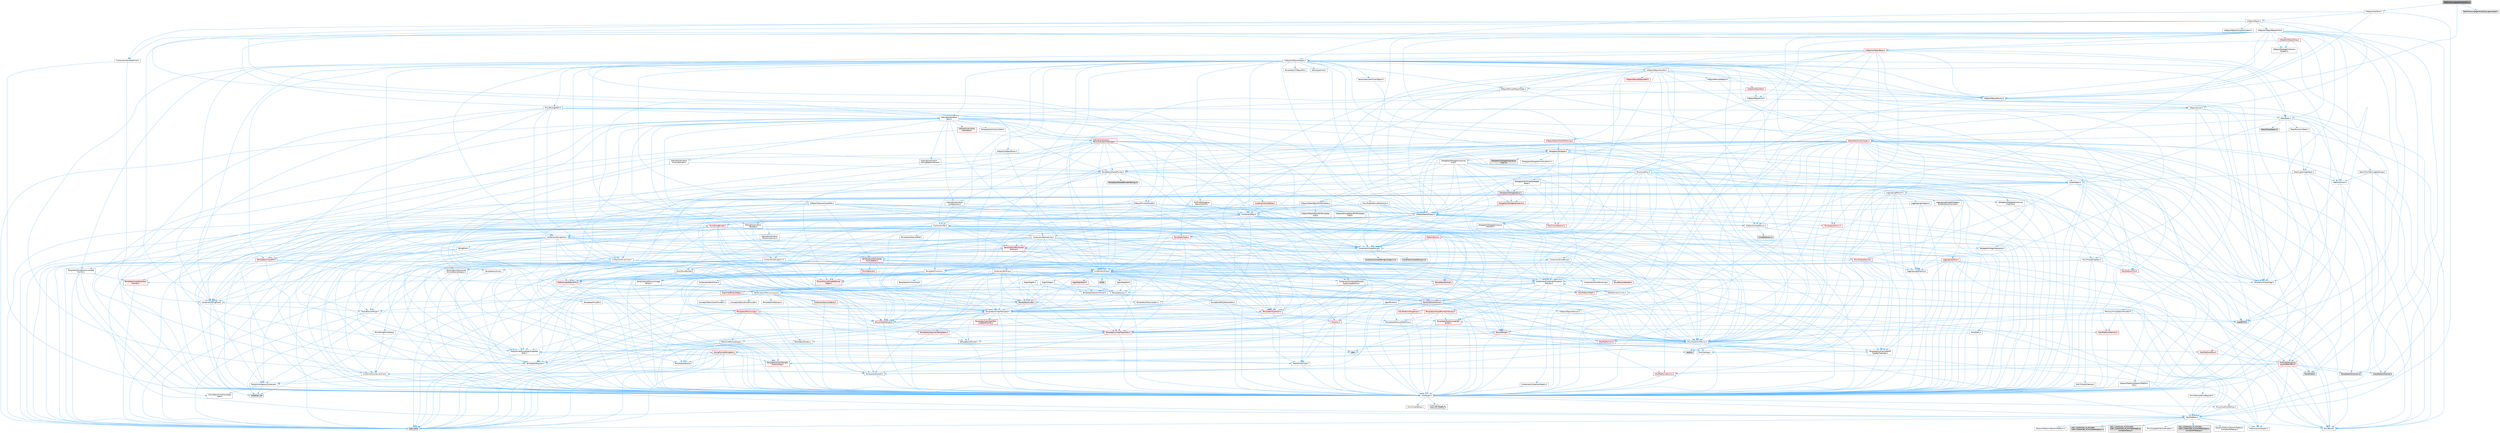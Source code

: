digraph "PathFollowingAgentInterface.h"
{
 // INTERACTIVE_SVG=YES
 // LATEX_PDF_SIZE
  bgcolor="transparent";
  edge [fontname=Helvetica,fontsize=10,labelfontname=Helvetica,labelfontsize=10];
  node [fontname=Helvetica,fontsize=10,shape=box,height=0.2,width=0.4];
  Node1 [id="Node000001",label="PathFollowingAgentInterface.h",height=0.2,width=0.4,color="gray40", fillcolor="grey60", style="filled", fontcolor="black",tooltip=" "];
  Node1 -> Node2 [id="edge1_Node000001_Node000002",color="steelblue1",style="solid",tooltip=" "];
  Node2 [id="Node000002",label="UObject/ObjectMacros.h",height=0.2,width=0.4,color="grey40", fillcolor="white", style="filled",URL="$d8/d8d/ObjectMacros_8h.html",tooltip=" "];
  Node2 -> Node3 [id="edge2_Node000002_Node000003",color="steelblue1",style="solid",tooltip=" "];
  Node3 [id="Node000003",label="Misc/EnumClassFlags.h",height=0.2,width=0.4,color="grey40", fillcolor="white", style="filled",URL="$d8/de7/EnumClassFlags_8h.html",tooltip=" "];
  Node2 -> Node4 [id="edge3_Node000002_Node000004",color="steelblue1",style="solid",tooltip=" "];
  Node4 [id="Node000004",label="UObject/Script.h",height=0.2,width=0.4,color="grey40", fillcolor="white", style="filled",URL="$de/dc6/Script_8h.html",tooltip=" "];
  Node4 -> Node5 [id="edge4_Node000004_Node000005",color="steelblue1",style="solid",tooltip=" "];
  Node5 [id="Node000005",label="Delegates/Delegate.h",height=0.2,width=0.4,color="grey40", fillcolor="white", style="filled",URL="$d4/d80/Delegate_8h.html",tooltip=" "];
  Node5 -> Node6 [id="edge5_Node000005_Node000006",color="steelblue1",style="solid",tooltip=" "];
  Node6 [id="Node000006",label="CoreTypes.h",height=0.2,width=0.4,color="grey40", fillcolor="white", style="filled",URL="$dc/dec/CoreTypes_8h.html",tooltip=" "];
  Node6 -> Node7 [id="edge6_Node000006_Node000007",color="steelblue1",style="solid",tooltip=" "];
  Node7 [id="Node000007",label="HAL/Platform.h",height=0.2,width=0.4,color="grey40", fillcolor="white", style="filled",URL="$d9/dd0/Platform_8h.html",tooltip=" "];
  Node7 -> Node8 [id="edge7_Node000007_Node000008",color="steelblue1",style="solid",tooltip=" "];
  Node8 [id="Node000008",label="Misc/Build.h",height=0.2,width=0.4,color="grey40", fillcolor="white", style="filled",URL="$d3/dbb/Build_8h.html",tooltip=" "];
  Node7 -> Node9 [id="edge8_Node000007_Node000009",color="steelblue1",style="solid",tooltip=" "];
  Node9 [id="Node000009",label="Misc/LargeWorldCoordinates.h",height=0.2,width=0.4,color="grey40", fillcolor="white", style="filled",URL="$d2/dcb/LargeWorldCoordinates_8h.html",tooltip=" "];
  Node7 -> Node10 [id="edge9_Node000007_Node000010",color="steelblue1",style="solid",tooltip=" "];
  Node10 [id="Node000010",label="type_traits",height=0.2,width=0.4,color="grey60", fillcolor="#E0E0E0", style="filled",tooltip=" "];
  Node7 -> Node11 [id="edge10_Node000007_Node000011",color="steelblue1",style="solid",tooltip=" "];
  Node11 [id="Node000011",label="PreprocessorHelpers.h",height=0.2,width=0.4,color="grey40", fillcolor="white", style="filled",URL="$db/ddb/PreprocessorHelpers_8h.html",tooltip=" "];
  Node7 -> Node12 [id="edge11_Node000007_Node000012",color="steelblue1",style="solid",tooltip=" "];
  Node12 [id="Node000012",label="UBT_COMPILED_PLATFORM\l/UBT_COMPILED_PLATFORMPlatform\lCompilerPreSetup.h",height=0.2,width=0.4,color="grey60", fillcolor="#E0E0E0", style="filled",tooltip=" "];
  Node7 -> Node13 [id="edge12_Node000007_Node000013",color="steelblue1",style="solid",tooltip=" "];
  Node13 [id="Node000013",label="GenericPlatform/GenericPlatform\lCompilerPreSetup.h",height=0.2,width=0.4,color="grey40", fillcolor="white", style="filled",URL="$d9/dc8/GenericPlatformCompilerPreSetup_8h.html",tooltip=" "];
  Node7 -> Node14 [id="edge13_Node000007_Node000014",color="steelblue1",style="solid",tooltip=" "];
  Node14 [id="Node000014",label="GenericPlatform/GenericPlatform.h",height=0.2,width=0.4,color="grey40", fillcolor="white", style="filled",URL="$d6/d84/GenericPlatform_8h.html",tooltip=" "];
  Node7 -> Node15 [id="edge14_Node000007_Node000015",color="steelblue1",style="solid",tooltip=" "];
  Node15 [id="Node000015",label="UBT_COMPILED_PLATFORM\l/UBT_COMPILED_PLATFORMPlatform.h",height=0.2,width=0.4,color="grey60", fillcolor="#E0E0E0", style="filled",tooltip=" "];
  Node7 -> Node16 [id="edge15_Node000007_Node000016",color="steelblue1",style="solid",tooltip=" "];
  Node16 [id="Node000016",label="UBT_COMPILED_PLATFORM\l/UBT_COMPILED_PLATFORMPlatform\lCompilerSetup.h",height=0.2,width=0.4,color="grey60", fillcolor="#E0E0E0", style="filled",tooltip=" "];
  Node6 -> Node17 [id="edge16_Node000006_Node000017",color="steelblue1",style="solid",tooltip=" "];
  Node17 [id="Node000017",label="ProfilingDebugging\l/UMemoryDefines.h",height=0.2,width=0.4,color="grey40", fillcolor="white", style="filled",URL="$d2/da2/UMemoryDefines_8h.html",tooltip=" "];
  Node6 -> Node18 [id="edge17_Node000006_Node000018",color="steelblue1",style="solid",tooltip=" "];
  Node18 [id="Node000018",label="Misc/CoreMiscDefines.h",height=0.2,width=0.4,color="grey40", fillcolor="white", style="filled",URL="$da/d38/CoreMiscDefines_8h.html",tooltip=" "];
  Node18 -> Node7 [id="edge18_Node000018_Node000007",color="steelblue1",style="solid",tooltip=" "];
  Node18 -> Node11 [id="edge19_Node000018_Node000011",color="steelblue1",style="solid",tooltip=" "];
  Node6 -> Node19 [id="edge20_Node000006_Node000019",color="steelblue1",style="solid",tooltip=" "];
  Node19 [id="Node000019",label="Misc/CoreDefines.h",height=0.2,width=0.4,color="grey40", fillcolor="white", style="filled",URL="$d3/dd2/CoreDefines_8h.html",tooltip=" "];
  Node5 -> Node20 [id="edge21_Node000005_Node000020",color="steelblue1",style="solid",tooltip=" "];
  Node20 [id="Node000020",label="Misc/AssertionMacros.h",height=0.2,width=0.4,color="grey40", fillcolor="white", style="filled",URL="$d0/dfa/AssertionMacros_8h.html",tooltip=" "];
  Node20 -> Node6 [id="edge22_Node000020_Node000006",color="steelblue1",style="solid",tooltip=" "];
  Node20 -> Node7 [id="edge23_Node000020_Node000007",color="steelblue1",style="solid",tooltip=" "];
  Node20 -> Node21 [id="edge24_Node000020_Node000021",color="steelblue1",style="solid",tooltip=" "];
  Node21 [id="Node000021",label="HAL/PlatformMisc.h",height=0.2,width=0.4,color="red", fillcolor="#FFF0F0", style="filled",URL="$d0/df5/PlatformMisc_8h.html",tooltip=" "];
  Node21 -> Node6 [id="edge25_Node000021_Node000006",color="steelblue1",style="solid",tooltip=" "];
  Node21 -> Node48 [id="edge26_Node000021_Node000048",color="steelblue1",style="solid",tooltip=" "];
  Node48 [id="Node000048",label="ProfilingDebugging\l/CpuProfilerTrace.h",height=0.2,width=0.4,color="red", fillcolor="#FFF0F0", style="filled",URL="$da/dcb/CpuProfilerTrace_8h.html",tooltip=" "];
  Node48 -> Node6 [id="edge27_Node000048_Node000006",color="steelblue1",style="solid",tooltip=" "];
  Node48 -> Node29 [id="edge28_Node000048_Node000029",color="steelblue1",style="solid",tooltip=" "];
  Node29 [id="Node000029",label="Containers/ContainersFwd.h",height=0.2,width=0.4,color="grey40", fillcolor="white", style="filled",URL="$d4/d0a/ContainersFwd_8h.html",tooltip=" "];
  Node29 -> Node7 [id="edge29_Node000029_Node000007",color="steelblue1",style="solid",tooltip=" "];
  Node29 -> Node6 [id="edge30_Node000029_Node000006",color="steelblue1",style="solid",tooltip=" "];
  Node29 -> Node26 [id="edge31_Node000029_Node000026",color="steelblue1",style="solid",tooltip=" "];
  Node26 [id="Node000026",label="Traits/IsContiguousContainer.h",height=0.2,width=0.4,color="grey40", fillcolor="white", style="filled",URL="$d5/d3c/IsContiguousContainer_8h.html",tooltip=" "];
  Node26 -> Node6 [id="edge32_Node000026_Node000006",color="steelblue1",style="solid",tooltip=" "];
  Node26 -> Node27 [id="edge33_Node000026_Node000027",color="steelblue1",style="solid",tooltip=" "];
  Node27 [id="Node000027",label="Misc/StaticAssertComplete\lType.h",height=0.2,width=0.4,color="grey40", fillcolor="white", style="filled",URL="$d5/d4e/StaticAssertCompleteType_8h.html",tooltip=" "];
  Node26 -> Node25 [id="edge34_Node000026_Node000025",color="steelblue1",style="solid",tooltip=" "];
  Node25 [id="Node000025",label="initializer_list",height=0.2,width=0.4,color="grey60", fillcolor="#E0E0E0", style="filled",tooltip=" "];
  Node48 -> Node49 [id="edge35_Node000048_Node000049",color="steelblue1",style="solid",tooltip=" "];
  Node49 [id="Node000049",label="HAL/PlatformAtomics.h",height=0.2,width=0.4,color="red", fillcolor="#FFF0F0", style="filled",URL="$d3/d36/PlatformAtomics_8h.html",tooltip=" "];
  Node49 -> Node6 [id="edge36_Node000049_Node000006",color="steelblue1",style="solid",tooltip=" "];
  Node48 -> Node11 [id="edge37_Node000048_Node000011",color="steelblue1",style="solid",tooltip=" "];
  Node48 -> Node8 [id="edge38_Node000048_Node000008",color="steelblue1",style="solid",tooltip=" "];
  Node48 -> Node53 [id="edge39_Node000048_Node000053",color="steelblue1",style="solid",tooltip=" "];
  Node53 [id="Node000053",label="Trace/Detail/Channel.h",height=0.2,width=0.4,color="grey60", fillcolor="#E0E0E0", style="filled",tooltip=" "];
  Node48 -> Node54 [id="edge40_Node000048_Node000054",color="steelblue1",style="solid",tooltip=" "];
  Node54 [id="Node000054",label="Trace/Detail/Channel.inl",height=0.2,width=0.4,color="grey60", fillcolor="#E0E0E0", style="filled",tooltip=" "];
  Node48 -> Node55 [id="edge41_Node000048_Node000055",color="steelblue1",style="solid",tooltip=" "];
  Node55 [id="Node000055",label="Trace/Trace.h",height=0.2,width=0.4,color="grey60", fillcolor="#E0E0E0", style="filled",tooltip=" "];
  Node20 -> Node11 [id="edge42_Node000020_Node000011",color="steelblue1",style="solid",tooltip=" "];
  Node20 -> Node56 [id="edge43_Node000020_Node000056",color="steelblue1",style="solid",tooltip=" "];
  Node56 [id="Node000056",label="Templates/EnableIf.h",height=0.2,width=0.4,color="grey40", fillcolor="white", style="filled",URL="$d7/d60/EnableIf_8h.html",tooltip=" "];
  Node56 -> Node6 [id="edge44_Node000056_Node000006",color="steelblue1",style="solid",tooltip=" "];
  Node20 -> Node57 [id="edge45_Node000020_Node000057",color="steelblue1",style="solid",tooltip=" "];
  Node57 [id="Node000057",label="Templates/IsArrayOrRefOf\lTypeByPredicate.h",height=0.2,width=0.4,color="grey40", fillcolor="white", style="filled",URL="$d6/da1/IsArrayOrRefOfTypeByPredicate_8h.html",tooltip=" "];
  Node57 -> Node6 [id="edge46_Node000057_Node000006",color="steelblue1",style="solid",tooltip=" "];
  Node20 -> Node58 [id="edge47_Node000020_Node000058",color="steelblue1",style="solid",tooltip=" "];
  Node58 [id="Node000058",label="Templates/IsValidVariadic\lFunctionArg.h",height=0.2,width=0.4,color="red", fillcolor="#FFF0F0", style="filled",URL="$d0/dc8/IsValidVariadicFunctionArg_8h.html",tooltip=" "];
  Node58 -> Node6 [id="edge48_Node000058_Node000006",color="steelblue1",style="solid",tooltip=" "];
  Node58 -> Node10 [id="edge49_Node000058_Node000010",color="steelblue1",style="solid",tooltip=" "];
  Node20 -> Node60 [id="edge50_Node000020_Node000060",color="steelblue1",style="solid",tooltip=" "];
  Node60 [id="Node000060",label="Traits/IsCharEncodingCompatible\lWith.h",height=0.2,width=0.4,color="grey40", fillcolor="white", style="filled",URL="$df/dd1/IsCharEncodingCompatibleWith_8h.html",tooltip=" "];
  Node60 -> Node10 [id="edge51_Node000060_Node000010",color="steelblue1",style="solid",tooltip=" "];
  Node60 -> Node61 [id="edge52_Node000060_Node000061",color="steelblue1",style="solid",tooltip=" "];
  Node61 [id="Node000061",label="Traits/IsCharType.h",height=0.2,width=0.4,color="grey40", fillcolor="white", style="filled",URL="$db/d51/IsCharType_8h.html",tooltip=" "];
  Node61 -> Node6 [id="edge53_Node000061_Node000006",color="steelblue1",style="solid",tooltip=" "];
  Node20 -> Node62 [id="edge54_Node000020_Node000062",color="steelblue1",style="solid",tooltip=" "];
  Node62 [id="Node000062",label="Misc/VarArgs.h",height=0.2,width=0.4,color="grey40", fillcolor="white", style="filled",URL="$d5/d6f/VarArgs_8h.html",tooltip=" "];
  Node62 -> Node6 [id="edge55_Node000062_Node000006",color="steelblue1",style="solid",tooltip=" "];
  Node20 -> Node63 [id="edge56_Node000020_Node000063",color="steelblue1",style="solid",tooltip=" "];
  Node63 [id="Node000063",label="String/FormatStringSan.h",height=0.2,width=0.4,color="red", fillcolor="#FFF0F0", style="filled",URL="$d3/d8b/FormatStringSan_8h.html",tooltip=" "];
  Node63 -> Node10 [id="edge57_Node000063_Node000010",color="steelblue1",style="solid",tooltip=" "];
  Node63 -> Node6 [id="edge58_Node000063_Node000006",color="steelblue1",style="solid",tooltip=" "];
  Node63 -> Node64 [id="edge59_Node000063_Node000064",color="steelblue1",style="solid",tooltip=" "];
  Node64 [id="Node000064",label="Templates/Requires.h",height=0.2,width=0.4,color="grey40", fillcolor="white", style="filled",URL="$dc/d96/Requires_8h.html",tooltip=" "];
  Node64 -> Node56 [id="edge60_Node000064_Node000056",color="steelblue1",style="solid",tooltip=" "];
  Node64 -> Node10 [id="edge61_Node000064_Node000010",color="steelblue1",style="solid",tooltip=" "];
  Node63 -> Node65 [id="edge62_Node000063_Node000065",color="steelblue1",style="solid",tooltip=" "];
  Node65 [id="Node000065",label="Templates/Identity.h",height=0.2,width=0.4,color="grey40", fillcolor="white", style="filled",URL="$d0/dd5/Identity_8h.html",tooltip=" "];
  Node63 -> Node58 [id="edge63_Node000063_Node000058",color="steelblue1",style="solid",tooltip=" "];
  Node63 -> Node61 [id="edge64_Node000063_Node000061",color="steelblue1",style="solid",tooltip=" "];
  Node63 -> Node29 [id="edge65_Node000063_Node000029",color="steelblue1",style="solid",tooltip=" "];
  Node20 -> Node69 [id="edge66_Node000020_Node000069",color="steelblue1",style="solid",tooltip=" "];
  Node69 [id="Node000069",label="atomic",height=0.2,width=0.4,color="grey60", fillcolor="#E0E0E0", style="filled",tooltip=" "];
  Node5 -> Node70 [id="edge67_Node000005_Node000070",color="steelblue1",style="solid",tooltip=" "];
  Node70 [id="Node000070",label="UObject/NameTypes.h",height=0.2,width=0.4,color="grey40", fillcolor="white", style="filled",URL="$d6/d35/NameTypes_8h.html",tooltip=" "];
  Node70 -> Node6 [id="edge68_Node000070_Node000006",color="steelblue1",style="solid",tooltip=" "];
  Node70 -> Node20 [id="edge69_Node000070_Node000020",color="steelblue1",style="solid",tooltip=" "];
  Node70 -> Node71 [id="edge70_Node000070_Node000071",color="steelblue1",style="solid",tooltip=" "];
  Node71 [id="Node000071",label="HAL/UnrealMemory.h",height=0.2,width=0.4,color="red", fillcolor="#FFF0F0", style="filled",URL="$d9/d96/UnrealMemory_8h.html",tooltip=" "];
  Node71 -> Node6 [id="edge71_Node000071_Node000006",color="steelblue1",style="solid",tooltip=" "];
  Node71 -> Node88 [id="edge72_Node000071_Node000088",color="steelblue1",style="solid",tooltip=" "];
  Node88 [id="Node000088",label="HAL/PlatformMemory.h",height=0.2,width=0.4,color="red", fillcolor="#FFF0F0", style="filled",URL="$de/d68/PlatformMemory_8h.html",tooltip=" "];
  Node88 -> Node6 [id="edge73_Node000088_Node000006",color="steelblue1",style="solid",tooltip=" "];
  Node71 -> Node91 [id="edge74_Node000071_Node000091",color="steelblue1",style="solid",tooltip=" "];
  Node91 [id="Node000091",label="Templates/IsPointer.h",height=0.2,width=0.4,color="grey40", fillcolor="white", style="filled",URL="$d7/d05/IsPointer_8h.html",tooltip=" "];
  Node91 -> Node6 [id="edge75_Node000091_Node000006",color="steelblue1",style="solid",tooltip=" "];
  Node70 -> Node92 [id="edge76_Node000070_Node000092",color="steelblue1",style="solid",tooltip=" "];
  Node92 [id="Node000092",label="Templates/UnrealTypeTraits.h",height=0.2,width=0.4,color="red", fillcolor="#FFF0F0", style="filled",URL="$d2/d2d/UnrealTypeTraits_8h.html",tooltip=" "];
  Node92 -> Node6 [id="edge77_Node000092_Node000006",color="steelblue1",style="solid",tooltip=" "];
  Node92 -> Node91 [id="edge78_Node000092_Node000091",color="steelblue1",style="solid",tooltip=" "];
  Node92 -> Node20 [id="edge79_Node000092_Node000020",color="steelblue1",style="solid",tooltip=" "];
  Node92 -> Node56 [id="edge80_Node000092_Node000056",color="steelblue1",style="solid",tooltip=" "];
  Node92 -> Node94 [id="edge81_Node000092_Node000094",color="steelblue1",style="solid",tooltip=" "];
  Node94 [id="Node000094",label="Templates/Models.h",height=0.2,width=0.4,color="grey40", fillcolor="white", style="filled",URL="$d3/d0c/Models_8h.html",tooltip=" "];
  Node94 -> Node65 [id="edge82_Node000094_Node000065",color="steelblue1",style="solid",tooltip=" "];
  Node70 -> Node97 [id="edge83_Node000070_Node000097",color="steelblue1",style="solid",tooltip=" "];
  Node97 [id="Node000097",label="Templates/UnrealTemplate.h",height=0.2,width=0.4,color="grey40", fillcolor="white", style="filled",URL="$d4/d24/UnrealTemplate_8h.html",tooltip=" "];
  Node97 -> Node6 [id="edge84_Node000097_Node000006",color="steelblue1",style="solid",tooltip=" "];
  Node97 -> Node91 [id="edge85_Node000097_Node000091",color="steelblue1",style="solid",tooltip=" "];
  Node97 -> Node71 [id="edge86_Node000097_Node000071",color="steelblue1",style="solid",tooltip=" "];
  Node97 -> Node98 [id="edge87_Node000097_Node000098",color="steelblue1",style="solid",tooltip=" "];
  Node98 [id="Node000098",label="Templates/CopyQualifiers\lAndRefsFromTo.h",height=0.2,width=0.4,color="red", fillcolor="#FFF0F0", style="filled",URL="$d3/db3/CopyQualifiersAndRefsFromTo_8h.html",tooltip=" "];
  Node97 -> Node92 [id="edge88_Node000097_Node000092",color="steelblue1",style="solid",tooltip=" "];
  Node97 -> Node100 [id="edge89_Node000097_Node000100",color="steelblue1",style="solid",tooltip=" "];
  Node100 [id="Node000100",label="Templates/RemoveReference.h",height=0.2,width=0.4,color="grey40", fillcolor="white", style="filled",URL="$da/dbe/RemoveReference_8h.html",tooltip=" "];
  Node100 -> Node6 [id="edge90_Node000100_Node000006",color="steelblue1",style="solid",tooltip=" "];
  Node97 -> Node64 [id="edge91_Node000097_Node000064",color="steelblue1",style="solid",tooltip=" "];
  Node97 -> Node101 [id="edge92_Node000097_Node000101",color="steelblue1",style="solid",tooltip=" "];
  Node101 [id="Node000101",label="Templates/TypeCompatible\lBytes.h",height=0.2,width=0.4,color="red", fillcolor="#FFF0F0", style="filled",URL="$df/d0a/TypeCompatibleBytes_8h.html",tooltip=" "];
  Node101 -> Node6 [id="edge93_Node000101_Node000006",color="steelblue1",style="solid",tooltip=" "];
  Node101 -> Node34 [id="edge94_Node000101_Node000034",color="steelblue1",style="solid",tooltip=" "];
  Node34 [id="Node000034",label="new",height=0.2,width=0.4,color="grey60", fillcolor="#E0E0E0", style="filled",tooltip=" "];
  Node101 -> Node10 [id="edge95_Node000101_Node000010",color="steelblue1",style="solid",tooltip=" "];
  Node97 -> Node65 [id="edge96_Node000097_Node000065",color="steelblue1",style="solid",tooltip=" "];
  Node97 -> Node26 [id="edge97_Node000097_Node000026",color="steelblue1",style="solid",tooltip=" "];
  Node97 -> Node102 [id="edge98_Node000097_Node000102",color="steelblue1",style="solid",tooltip=" "];
  Node102 [id="Node000102",label="Traits/UseBitwiseSwap.h",height=0.2,width=0.4,color="grey40", fillcolor="white", style="filled",URL="$db/df3/UseBitwiseSwap_8h.html",tooltip=" "];
  Node102 -> Node6 [id="edge99_Node000102_Node000006",color="steelblue1",style="solid",tooltip=" "];
  Node102 -> Node10 [id="edge100_Node000102_Node000010",color="steelblue1",style="solid",tooltip=" "];
  Node97 -> Node10 [id="edge101_Node000097_Node000010",color="steelblue1",style="solid",tooltip=" "];
  Node70 -> Node103 [id="edge102_Node000070_Node000103",color="steelblue1",style="solid",tooltip=" "];
  Node103 [id="Node000103",label="Containers/UnrealString.h",height=0.2,width=0.4,color="grey40", fillcolor="white", style="filled",URL="$d5/dba/UnrealString_8h.html",tooltip=" "];
  Node103 -> Node104 [id="edge103_Node000103_Node000104",color="steelblue1",style="solid",tooltip=" "];
  Node104 [id="Node000104",label="Containers/UnrealStringIncludes.h.inl",height=0.2,width=0.4,color="grey60", fillcolor="#E0E0E0", style="filled",tooltip=" "];
  Node103 -> Node105 [id="edge104_Node000103_Node000105",color="steelblue1",style="solid",tooltip=" "];
  Node105 [id="Node000105",label="Containers/UnrealString.h.inl",height=0.2,width=0.4,color="grey60", fillcolor="#E0E0E0", style="filled",tooltip=" "];
  Node103 -> Node106 [id="edge105_Node000103_Node000106",color="steelblue1",style="solid",tooltip=" "];
  Node106 [id="Node000106",label="Misc/StringFormatArg.h",height=0.2,width=0.4,color="grey40", fillcolor="white", style="filled",URL="$d2/d16/StringFormatArg_8h.html",tooltip=" "];
  Node106 -> Node29 [id="edge106_Node000106_Node000029",color="steelblue1",style="solid",tooltip=" "];
  Node70 -> Node107 [id="edge107_Node000070_Node000107",color="steelblue1",style="solid",tooltip=" "];
  Node107 [id="Node000107",label="HAL/CriticalSection.h",height=0.2,width=0.4,color="red", fillcolor="#FFF0F0", style="filled",URL="$d6/d90/CriticalSection_8h.html",tooltip=" "];
  Node70 -> Node110 [id="edge108_Node000070_Node000110",color="steelblue1",style="solid",tooltip=" "];
  Node110 [id="Node000110",label="Containers/StringConv.h",height=0.2,width=0.4,color="grey40", fillcolor="white", style="filled",URL="$d3/ddf/StringConv_8h.html",tooltip=" "];
  Node110 -> Node6 [id="edge109_Node000110_Node000006",color="steelblue1",style="solid",tooltip=" "];
  Node110 -> Node20 [id="edge110_Node000110_Node000020",color="steelblue1",style="solid",tooltip=" "];
  Node110 -> Node111 [id="edge111_Node000110_Node000111",color="steelblue1",style="solid",tooltip=" "];
  Node111 [id="Node000111",label="Containers/ContainerAllocation\lPolicies.h",height=0.2,width=0.4,color="grey40", fillcolor="white", style="filled",URL="$d7/dff/ContainerAllocationPolicies_8h.html",tooltip=" "];
  Node111 -> Node6 [id="edge112_Node000111_Node000006",color="steelblue1",style="solid",tooltip=" "];
  Node111 -> Node112 [id="edge113_Node000111_Node000112",color="steelblue1",style="solid",tooltip=" "];
  Node112 [id="Node000112",label="Containers/ContainerHelpers.h",height=0.2,width=0.4,color="grey40", fillcolor="white", style="filled",URL="$d7/d33/ContainerHelpers_8h.html",tooltip=" "];
  Node112 -> Node6 [id="edge114_Node000112_Node000006",color="steelblue1",style="solid",tooltip=" "];
  Node111 -> Node111 [id="edge115_Node000111_Node000111",color="steelblue1",style="solid",tooltip=" "];
  Node111 -> Node113 [id="edge116_Node000111_Node000113",color="steelblue1",style="solid",tooltip=" "];
  Node113 [id="Node000113",label="HAL/PlatformMath.h",height=0.2,width=0.4,color="red", fillcolor="#FFF0F0", style="filled",URL="$dc/d53/PlatformMath_8h.html",tooltip=" "];
  Node113 -> Node6 [id="edge117_Node000113_Node000006",color="steelblue1",style="solid",tooltip=" "];
  Node111 -> Node71 [id="edge118_Node000111_Node000071",color="steelblue1",style="solid",tooltip=" "];
  Node111 -> Node43 [id="edge119_Node000111_Node000043",color="steelblue1",style="solid",tooltip=" "];
  Node43 [id="Node000043",label="Math/NumericLimits.h",height=0.2,width=0.4,color="grey40", fillcolor="white", style="filled",URL="$df/d1b/NumericLimits_8h.html",tooltip=" "];
  Node43 -> Node6 [id="edge120_Node000043_Node000006",color="steelblue1",style="solid",tooltip=" "];
  Node111 -> Node20 [id="edge121_Node000111_Node000020",color="steelblue1",style="solid",tooltip=" "];
  Node111 -> Node121 [id="edge122_Node000111_Node000121",color="steelblue1",style="solid",tooltip=" "];
  Node121 [id="Node000121",label="Templates/IsPolymorphic.h",height=0.2,width=0.4,color="grey40", fillcolor="white", style="filled",URL="$dc/d20/IsPolymorphic_8h.html",tooltip=" "];
  Node111 -> Node122 [id="edge123_Node000111_Node000122",color="steelblue1",style="solid",tooltip=" "];
  Node122 [id="Node000122",label="Templates/MemoryOps.h",height=0.2,width=0.4,color="red", fillcolor="#FFF0F0", style="filled",URL="$db/dea/MemoryOps_8h.html",tooltip=" "];
  Node122 -> Node6 [id="edge124_Node000122_Node000006",color="steelblue1",style="solid",tooltip=" "];
  Node122 -> Node71 [id="edge125_Node000122_Node000071",color="steelblue1",style="solid",tooltip=" "];
  Node122 -> Node64 [id="edge126_Node000122_Node000064",color="steelblue1",style="solid",tooltip=" "];
  Node122 -> Node92 [id="edge127_Node000122_Node000092",color="steelblue1",style="solid",tooltip=" "];
  Node122 -> Node102 [id="edge128_Node000122_Node000102",color="steelblue1",style="solid",tooltip=" "];
  Node122 -> Node34 [id="edge129_Node000122_Node000034",color="steelblue1",style="solid",tooltip=" "];
  Node122 -> Node10 [id="edge130_Node000122_Node000010",color="steelblue1",style="solid",tooltip=" "];
  Node111 -> Node101 [id="edge131_Node000111_Node000101",color="steelblue1",style="solid",tooltip=" "];
  Node111 -> Node10 [id="edge132_Node000111_Node000010",color="steelblue1",style="solid",tooltip=" "];
  Node110 -> Node123 [id="edge133_Node000110_Node000123",color="steelblue1",style="solid",tooltip=" "];
  Node123 [id="Node000123",label="Containers/Array.h",height=0.2,width=0.4,color="grey40", fillcolor="white", style="filled",URL="$df/dd0/Array_8h.html",tooltip=" "];
  Node123 -> Node6 [id="edge134_Node000123_Node000006",color="steelblue1",style="solid",tooltip=" "];
  Node123 -> Node20 [id="edge135_Node000123_Node000020",color="steelblue1",style="solid",tooltip=" "];
  Node123 -> Node124 [id="edge136_Node000123_Node000124",color="steelblue1",style="solid",tooltip=" "];
  Node124 [id="Node000124",label="Misc/IntrusiveUnsetOptional\lState.h",height=0.2,width=0.4,color="red", fillcolor="#FFF0F0", style="filled",URL="$d2/d0a/IntrusiveUnsetOptionalState_8h.html",tooltip=" "];
  Node123 -> Node126 [id="edge137_Node000123_Node000126",color="steelblue1",style="solid",tooltip=" "];
  Node126 [id="Node000126",label="Misc/ReverseIterate.h",height=0.2,width=0.4,color="red", fillcolor="#FFF0F0", style="filled",URL="$db/de3/ReverseIterate_8h.html",tooltip=" "];
  Node126 -> Node7 [id="edge138_Node000126_Node000007",color="steelblue1",style="solid",tooltip=" "];
  Node123 -> Node71 [id="edge139_Node000123_Node000071",color="steelblue1",style="solid",tooltip=" "];
  Node123 -> Node92 [id="edge140_Node000123_Node000092",color="steelblue1",style="solid",tooltip=" "];
  Node123 -> Node97 [id="edge141_Node000123_Node000097",color="steelblue1",style="solid",tooltip=" "];
  Node123 -> Node128 [id="edge142_Node000123_Node000128",color="steelblue1",style="solid",tooltip=" "];
  Node128 [id="Node000128",label="Containers/AllowShrinking.h",height=0.2,width=0.4,color="grey40", fillcolor="white", style="filled",URL="$d7/d1a/AllowShrinking_8h.html",tooltip=" "];
  Node128 -> Node6 [id="edge143_Node000128_Node000006",color="steelblue1",style="solid",tooltip=" "];
  Node123 -> Node111 [id="edge144_Node000123_Node000111",color="steelblue1",style="solid",tooltip=" "];
  Node123 -> Node129 [id="edge145_Node000123_Node000129",color="steelblue1",style="solid",tooltip=" "];
  Node129 [id="Node000129",label="Containers/ContainerElement\lTypeCompatibility.h",height=0.2,width=0.4,color="grey40", fillcolor="white", style="filled",URL="$df/ddf/ContainerElementTypeCompatibility_8h.html",tooltip=" "];
  Node129 -> Node6 [id="edge146_Node000129_Node000006",color="steelblue1",style="solid",tooltip=" "];
  Node129 -> Node92 [id="edge147_Node000129_Node000092",color="steelblue1",style="solid",tooltip=" "];
  Node123 -> Node130 [id="edge148_Node000123_Node000130",color="steelblue1",style="solid",tooltip=" "];
  Node130 [id="Node000130",label="Serialization/Archive.h",height=0.2,width=0.4,color="red", fillcolor="#FFF0F0", style="filled",URL="$d7/d3b/Archive_8h.html",tooltip=" "];
  Node130 -> Node6 [id="edge149_Node000130_Node000006",color="steelblue1",style="solid",tooltip=" "];
  Node130 -> Node131 [id="edge150_Node000130_Node000131",color="steelblue1",style="solid",tooltip=" "];
  Node131 [id="Node000131",label="HAL/PlatformProperties.h",height=0.2,width=0.4,color="red", fillcolor="#FFF0F0", style="filled",URL="$d9/db0/PlatformProperties_8h.html",tooltip=" "];
  Node131 -> Node6 [id="edge151_Node000131_Node000006",color="steelblue1",style="solid",tooltip=" "];
  Node130 -> Node20 [id="edge152_Node000130_Node000020",color="steelblue1",style="solid",tooltip=" "];
  Node130 -> Node8 [id="edge153_Node000130_Node000008",color="steelblue1",style="solid",tooltip=" "];
  Node130 -> Node62 [id="edge154_Node000130_Node000062",color="steelblue1",style="solid",tooltip=" "];
  Node130 -> Node56 [id="edge155_Node000130_Node000056",color="steelblue1",style="solid",tooltip=" "];
  Node130 -> Node57 [id="edge156_Node000130_Node000057",color="steelblue1",style="solid",tooltip=" "];
  Node130 -> Node58 [id="edge157_Node000130_Node000058",color="steelblue1",style="solid",tooltip=" "];
  Node130 -> Node97 [id="edge158_Node000130_Node000097",color="steelblue1",style="solid",tooltip=" "];
  Node130 -> Node60 [id="edge159_Node000130_Node000060",color="steelblue1",style="solid",tooltip=" "];
  Node130 -> Node139 [id="edge160_Node000130_Node000139",color="steelblue1",style="solid",tooltip=" "];
  Node139 [id="Node000139",label="UObject/ObjectVersion.h",height=0.2,width=0.4,color="grey40", fillcolor="white", style="filled",URL="$da/d63/ObjectVersion_8h.html",tooltip=" "];
  Node139 -> Node6 [id="edge161_Node000139_Node000006",color="steelblue1",style="solid",tooltip=" "];
  Node123 -> Node140 [id="edge162_Node000123_Node000140",color="steelblue1",style="solid",tooltip=" "];
  Node140 [id="Node000140",label="Serialization/MemoryImage\lWriter.h",height=0.2,width=0.4,color="grey40", fillcolor="white", style="filled",URL="$d0/d08/MemoryImageWriter_8h.html",tooltip=" "];
  Node140 -> Node6 [id="edge163_Node000140_Node000006",color="steelblue1",style="solid",tooltip=" "];
  Node140 -> Node141 [id="edge164_Node000140_Node000141",color="steelblue1",style="solid",tooltip=" "];
  Node141 [id="Node000141",label="Serialization/MemoryLayout.h",height=0.2,width=0.4,color="grey40", fillcolor="white", style="filled",URL="$d7/d66/MemoryLayout_8h.html",tooltip=" "];
  Node141 -> Node142 [id="edge165_Node000141_Node000142",color="steelblue1",style="solid",tooltip=" "];
  Node142 [id="Node000142",label="Concepts/StaticClassProvider.h",height=0.2,width=0.4,color="grey40", fillcolor="white", style="filled",URL="$dd/d83/StaticClassProvider_8h.html",tooltip=" "];
  Node141 -> Node143 [id="edge166_Node000141_Node000143",color="steelblue1",style="solid",tooltip=" "];
  Node143 [id="Node000143",label="Concepts/StaticStructProvider.h",height=0.2,width=0.4,color="grey40", fillcolor="white", style="filled",URL="$d5/d77/StaticStructProvider_8h.html",tooltip=" "];
  Node141 -> Node144 [id="edge167_Node000141_Node000144",color="steelblue1",style="solid",tooltip=" "];
  Node144 [id="Node000144",label="Containers/EnumAsByte.h",height=0.2,width=0.4,color="red", fillcolor="#FFF0F0", style="filled",URL="$d6/d9a/EnumAsByte_8h.html",tooltip=" "];
  Node144 -> Node6 [id="edge168_Node000144_Node000006",color="steelblue1",style="solid",tooltip=" "];
  Node144 -> Node145 [id="edge169_Node000144_Node000145",color="steelblue1",style="solid",tooltip=" "];
  Node145 [id="Node000145",label="Templates/TypeHash.h",height=0.2,width=0.4,color="red", fillcolor="#FFF0F0", style="filled",URL="$d1/d62/TypeHash_8h.html",tooltip=" "];
  Node145 -> Node6 [id="edge170_Node000145_Node000006",color="steelblue1",style="solid",tooltip=" "];
  Node145 -> Node64 [id="edge171_Node000145_Node000064",color="steelblue1",style="solid",tooltip=" "];
  Node145 -> Node146 [id="edge172_Node000145_Node000146",color="steelblue1",style="solid",tooltip=" "];
  Node146 [id="Node000146",label="Misc/Crc.h",height=0.2,width=0.4,color="red", fillcolor="#FFF0F0", style="filled",URL="$d4/dd2/Crc_8h.html",tooltip=" "];
  Node146 -> Node6 [id="edge173_Node000146_Node000006",color="steelblue1",style="solid",tooltip=" "];
  Node146 -> Node20 [id="edge174_Node000146_Node000020",color="steelblue1",style="solid",tooltip=" "];
  Node146 -> Node147 [id="edge175_Node000146_Node000147",color="steelblue1",style="solid",tooltip=" "];
  Node147 [id="Node000147",label="Misc/CString.h",height=0.2,width=0.4,color="red", fillcolor="#FFF0F0", style="filled",URL="$d2/d49/CString_8h.html",tooltip=" "];
  Node147 -> Node6 [id="edge176_Node000147_Node000006",color="steelblue1",style="solid",tooltip=" "];
  Node147 -> Node33 [id="edge177_Node000147_Node000033",color="steelblue1",style="solid",tooltip=" "];
  Node33 [id="Node000033",label="HAL/PlatformCrt.h",height=0.2,width=0.4,color="red", fillcolor="#FFF0F0", style="filled",URL="$d8/d75/PlatformCrt_8h.html",tooltip=" "];
  Node33 -> Node34 [id="edge178_Node000033_Node000034",color="steelblue1",style="solid",tooltip=" "];
  Node147 -> Node20 [id="edge179_Node000147_Node000020",color="steelblue1",style="solid",tooltip=" "];
  Node147 -> Node62 [id="edge180_Node000147_Node000062",color="steelblue1",style="solid",tooltip=" "];
  Node147 -> Node57 [id="edge181_Node000147_Node000057",color="steelblue1",style="solid",tooltip=" "];
  Node147 -> Node58 [id="edge182_Node000147_Node000058",color="steelblue1",style="solid",tooltip=" "];
  Node147 -> Node60 [id="edge183_Node000147_Node000060",color="steelblue1",style="solid",tooltip=" "];
  Node146 -> Node92 [id="edge184_Node000146_Node000092",color="steelblue1",style="solid",tooltip=" "];
  Node146 -> Node61 [id="edge185_Node000146_Node000061",color="steelblue1",style="solid",tooltip=" "];
  Node145 -> Node10 [id="edge186_Node000145_Node000010",color="steelblue1",style="solid",tooltip=" "];
  Node141 -> Node23 [id="edge187_Node000141_Node000023",color="steelblue1",style="solid",tooltip=" "];
  Node23 [id="Node000023",label="Containers/StringFwd.h",height=0.2,width=0.4,color="grey40", fillcolor="white", style="filled",URL="$df/d37/StringFwd_8h.html",tooltip=" "];
  Node23 -> Node6 [id="edge188_Node000023_Node000006",color="steelblue1",style="solid",tooltip=" "];
  Node23 -> Node24 [id="edge189_Node000023_Node000024",color="steelblue1",style="solid",tooltip=" "];
  Node24 [id="Node000024",label="Traits/ElementType.h",height=0.2,width=0.4,color="grey40", fillcolor="white", style="filled",URL="$d5/d4f/ElementType_8h.html",tooltip=" "];
  Node24 -> Node7 [id="edge190_Node000024_Node000007",color="steelblue1",style="solid",tooltip=" "];
  Node24 -> Node25 [id="edge191_Node000024_Node000025",color="steelblue1",style="solid",tooltip=" "];
  Node24 -> Node10 [id="edge192_Node000024_Node000010",color="steelblue1",style="solid",tooltip=" "];
  Node23 -> Node26 [id="edge193_Node000023_Node000026",color="steelblue1",style="solid",tooltip=" "];
  Node141 -> Node71 [id="edge194_Node000141_Node000071",color="steelblue1",style="solid",tooltip=" "];
  Node141 -> Node152 [id="edge195_Node000141_Node000152",color="steelblue1",style="solid",tooltip=" "];
  Node152 [id="Node000152",label="Misc/DelayedAutoRegister.h",height=0.2,width=0.4,color="grey40", fillcolor="white", style="filled",URL="$d1/dda/DelayedAutoRegister_8h.html",tooltip=" "];
  Node152 -> Node7 [id="edge196_Node000152_Node000007",color="steelblue1",style="solid",tooltip=" "];
  Node141 -> Node56 [id="edge197_Node000141_Node000056",color="steelblue1",style="solid",tooltip=" "];
  Node141 -> Node153 [id="edge198_Node000141_Node000153",color="steelblue1",style="solid",tooltip=" "];
  Node153 [id="Node000153",label="Templates/IsAbstract.h",height=0.2,width=0.4,color="grey40", fillcolor="white", style="filled",URL="$d8/db7/IsAbstract_8h.html",tooltip=" "];
  Node141 -> Node121 [id="edge199_Node000141_Node000121",color="steelblue1",style="solid",tooltip=" "];
  Node141 -> Node94 [id="edge200_Node000141_Node000094",color="steelblue1",style="solid",tooltip=" "];
  Node141 -> Node97 [id="edge201_Node000141_Node000097",color="steelblue1",style="solid",tooltip=" "];
  Node123 -> Node154 [id="edge202_Node000123_Node000154",color="steelblue1",style="solid",tooltip=" "];
  Node154 [id="Node000154",label="Algo/Heapify.h",height=0.2,width=0.4,color="grey40", fillcolor="white", style="filled",URL="$d0/d2a/Heapify_8h.html",tooltip=" "];
  Node154 -> Node155 [id="edge203_Node000154_Node000155",color="steelblue1",style="solid",tooltip=" "];
  Node155 [id="Node000155",label="Algo/Impl/BinaryHeap.h",height=0.2,width=0.4,color="red", fillcolor="#FFF0F0", style="filled",URL="$d7/da3/Algo_2Impl_2BinaryHeap_8h.html",tooltip=" "];
  Node155 -> Node156 [id="edge204_Node000155_Node000156",color="steelblue1",style="solid",tooltip=" "];
  Node156 [id="Node000156",label="Templates/Invoke.h",height=0.2,width=0.4,color="red", fillcolor="#FFF0F0", style="filled",URL="$d7/deb/Invoke_8h.html",tooltip=" "];
  Node156 -> Node6 [id="edge205_Node000156_Node000006",color="steelblue1",style="solid",tooltip=" "];
  Node156 -> Node97 [id="edge206_Node000156_Node000097",color="steelblue1",style="solid",tooltip=" "];
  Node156 -> Node10 [id="edge207_Node000156_Node000010",color="steelblue1",style="solid",tooltip=" "];
  Node155 -> Node10 [id="edge208_Node000155_Node000010",color="steelblue1",style="solid",tooltip=" "];
  Node154 -> Node160 [id="edge209_Node000154_Node000160",color="steelblue1",style="solid",tooltip=" "];
  Node160 [id="Node000160",label="Templates/IdentityFunctor.h",height=0.2,width=0.4,color="grey40", fillcolor="white", style="filled",URL="$d7/d2e/IdentityFunctor_8h.html",tooltip=" "];
  Node160 -> Node7 [id="edge210_Node000160_Node000007",color="steelblue1",style="solid",tooltip=" "];
  Node154 -> Node156 [id="edge211_Node000154_Node000156",color="steelblue1",style="solid",tooltip=" "];
  Node154 -> Node161 [id="edge212_Node000154_Node000161",color="steelblue1",style="solid",tooltip=" "];
  Node161 [id="Node000161",label="Templates/Less.h",height=0.2,width=0.4,color="grey40", fillcolor="white", style="filled",URL="$de/dc8/Less_8h.html",tooltip=" "];
  Node161 -> Node6 [id="edge213_Node000161_Node000006",color="steelblue1",style="solid",tooltip=" "];
  Node161 -> Node97 [id="edge214_Node000161_Node000097",color="steelblue1",style="solid",tooltip=" "];
  Node154 -> Node97 [id="edge215_Node000154_Node000097",color="steelblue1",style="solid",tooltip=" "];
  Node123 -> Node162 [id="edge216_Node000123_Node000162",color="steelblue1",style="solid",tooltip=" "];
  Node162 [id="Node000162",label="Algo/HeapSort.h",height=0.2,width=0.4,color="grey40", fillcolor="white", style="filled",URL="$d3/d92/HeapSort_8h.html",tooltip=" "];
  Node162 -> Node155 [id="edge217_Node000162_Node000155",color="steelblue1",style="solid",tooltip=" "];
  Node162 -> Node160 [id="edge218_Node000162_Node000160",color="steelblue1",style="solid",tooltip=" "];
  Node162 -> Node161 [id="edge219_Node000162_Node000161",color="steelblue1",style="solid",tooltip=" "];
  Node162 -> Node97 [id="edge220_Node000162_Node000097",color="steelblue1",style="solid",tooltip=" "];
  Node123 -> Node163 [id="edge221_Node000123_Node000163",color="steelblue1",style="solid",tooltip=" "];
  Node163 [id="Node000163",label="Algo/IsHeap.h",height=0.2,width=0.4,color="grey40", fillcolor="white", style="filled",URL="$de/d32/IsHeap_8h.html",tooltip=" "];
  Node163 -> Node155 [id="edge222_Node000163_Node000155",color="steelblue1",style="solid",tooltip=" "];
  Node163 -> Node160 [id="edge223_Node000163_Node000160",color="steelblue1",style="solid",tooltip=" "];
  Node163 -> Node156 [id="edge224_Node000163_Node000156",color="steelblue1",style="solid",tooltip=" "];
  Node163 -> Node161 [id="edge225_Node000163_Node000161",color="steelblue1",style="solid",tooltip=" "];
  Node163 -> Node97 [id="edge226_Node000163_Node000097",color="steelblue1",style="solid",tooltip=" "];
  Node123 -> Node155 [id="edge227_Node000123_Node000155",color="steelblue1",style="solid",tooltip=" "];
  Node123 -> Node164 [id="edge228_Node000123_Node000164",color="steelblue1",style="solid",tooltip=" "];
  Node164 [id="Node000164",label="Algo/StableSort.h",height=0.2,width=0.4,color="red", fillcolor="#FFF0F0", style="filled",URL="$d7/d3c/StableSort_8h.html",tooltip=" "];
  Node164 -> Node160 [id="edge229_Node000164_Node000160",color="steelblue1",style="solid",tooltip=" "];
  Node164 -> Node156 [id="edge230_Node000164_Node000156",color="steelblue1",style="solid",tooltip=" "];
  Node164 -> Node161 [id="edge231_Node000164_Node000161",color="steelblue1",style="solid",tooltip=" "];
  Node164 -> Node97 [id="edge232_Node000164_Node000097",color="steelblue1",style="solid",tooltip=" "];
  Node123 -> Node167 [id="edge233_Node000123_Node000167",color="steelblue1",style="solid",tooltip=" "];
  Node167 [id="Node000167",label="Concepts/GetTypeHashable.h",height=0.2,width=0.4,color="grey40", fillcolor="white", style="filled",URL="$d3/da2/GetTypeHashable_8h.html",tooltip=" "];
  Node167 -> Node6 [id="edge234_Node000167_Node000006",color="steelblue1",style="solid",tooltip=" "];
  Node167 -> Node145 [id="edge235_Node000167_Node000145",color="steelblue1",style="solid",tooltip=" "];
  Node123 -> Node160 [id="edge236_Node000123_Node000160",color="steelblue1",style="solid",tooltip=" "];
  Node123 -> Node156 [id="edge237_Node000123_Node000156",color="steelblue1",style="solid",tooltip=" "];
  Node123 -> Node161 [id="edge238_Node000123_Node000161",color="steelblue1",style="solid",tooltip=" "];
  Node123 -> Node168 [id="edge239_Node000123_Node000168",color="steelblue1",style="solid",tooltip=" "];
  Node168 [id="Node000168",label="Templates/LosesQualifiers\lFromTo.h",height=0.2,width=0.4,color="red", fillcolor="#FFF0F0", style="filled",URL="$d2/db3/LosesQualifiersFromTo_8h.html",tooltip=" "];
  Node168 -> Node10 [id="edge240_Node000168_Node000010",color="steelblue1",style="solid",tooltip=" "];
  Node123 -> Node64 [id="edge241_Node000123_Node000064",color="steelblue1",style="solid",tooltip=" "];
  Node123 -> Node169 [id="edge242_Node000123_Node000169",color="steelblue1",style="solid",tooltip=" "];
  Node169 [id="Node000169",label="Templates/Sorting.h",height=0.2,width=0.4,color="red", fillcolor="#FFF0F0", style="filled",URL="$d3/d9e/Sorting_8h.html",tooltip=" "];
  Node169 -> Node6 [id="edge243_Node000169_Node000006",color="steelblue1",style="solid",tooltip=" "];
  Node169 -> Node113 [id="edge244_Node000169_Node000113",color="steelblue1",style="solid",tooltip=" "];
  Node169 -> Node161 [id="edge245_Node000169_Node000161",color="steelblue1",style="solid",tooltip=" "];
  Node123 -> Node173 [id="edge246_Node000123_Node000173",color="steelblue1",style="solid",tooltip=" "];
  Node173 [id="Node000173",label="Templates/AlignmentTemplates.h",height=0.2,width=0.4,color="red", fillcolor="#FFF0F0", style="filled",URL="$dd/d32/AlignmentTemplates_8h.html",tooltip=" "];
  Node173 -> Node6 [id="edge247_Node000173_Node000006",color="steelblue1",style="solid",tooltip=" "];
  Node173 -> Node91 [id="edge248_Node000173_Node000091",color="steelblue1",style="solid",tooltip=" "];
  Node123 -> Node24 [id="edge249_Node000123_Node000024",color="steelblue1",style="solid",tooltip=" "];
  Node123 -> Node119 [id="edge250_Node000123_Node000119",color="steelblue1",style="solid",tooltip=" "];
  Node119 [id="Node000119",label="limits",height=0.2,width=0.4,color="grey60", fillcolor="#E0E0E0", style="filled",tooltip=" "];
  Node123 -> Node10 [id="edge251_Node000123_Node000010",color="steelblue1",style="solid",tooltip=" "];
  Node110 -> Node147 [id="edge252_Node000110_Node000147",color="steelblue1",style="solid",tooltip=" "];
  Node110 -> Node174 [id="edge253_Node000110_Node000174",color="steelblue1",style="solid",tooltip=" "];
  Node174 [id="Node000174",label="Templates/IsArray.h",height=0.2,width=0.4,color="grey40", fillcolor="white", style="filled",URL="$d8/d8d/IsArray_8h.html",tooltip=" "];
  Node174 -> Node6 [id="edge254_Node000174_Node000006",color="steelblue1",style="solid",tooltip=" "];
  Node110 -> Node97 [id="edge255_Node000110_Node000097",color="steelblue1",style="solid",tooltip=" "];
  Node110 -> Node92 [id="edge256_Node000110_Node000092",color="steelblue1",style="solid",tooltip=" "];
  Node110 -> Node24 [id="edge257_Node000110_Node000024",color="steelblue1",style="solid",tooltip=" "];
  Node110 -> Node60 [id="edge258_Node000110_Node000060",color="steelblue1",style="solid",tooltip=" "];
  Node110 -> Node26 [id="edge259_Node000110_Node000026",color="steelblue1",style="solid",tooltip=" "];
  Node110 -> Node10 [id="edge260_Node000110_Node000010",color="steelblue1",style="solid",tooltip=" "];
  Node70 -> Node23 [id="edge261_Node000070_Node000023",color="steelblue1",style="solid",tooltip=" "];
  Node70 -> Node175 [id="edge262_Node000070_Node000175",color="steelblue1",style="solid",tooltip=" "];
  Node175 [id="Node000175",label="UObject/UnrealNames.h",height=0.2,width=0.4,color="grey40", fillcolor="white", style="filled",URL="$d8/db1/UnrealNames_8h.html",tooltip=" "];
  Node175 -> Node6 [id="edge263_Node000175_Node000006",color="steelblue1",style="solid",tooltip=" "];
  Node175 -> Node176 [id="edge264_Node000175_Node000176",color="steelblue1",style="solid",tooltip=" "];
  Node176 [id="Node000176",label="UnrealNames.inl",height=0.2,width=0.4,color="grey60", fillcolor="#E0E0E0", style="filled",tooltip=" "];
  Node70 -> Node79 [id="edge265_Node000070_Node000079",color="steelblue1",style="solid",tooltip=" "];
  Node79 [id="Node000079",label="Templates/Atomic.h",height=0.2,width=0.4,color="red", fillcolor="#FFF0F0", style="filled",URL="$d3/d91/Atomic_8h.html",tooltip=" "];
  Node79 -> Node69 [id="edge266_Node000079_Node000069",color="steelblue1",style="solid",tooltip=" "];
  Node70 -> Node141 [id="edge267_Node000070_Node000141",color="steelblue1",style="solid",tooltip=" "];
  Node70 -> Node124 [id="edge268_Node000070_Node000124",color="steelblue1",style="solid",tooltip=" "];
  Node70 -> Node177 [id="edge269_Node000070_Node000177",color="steelblue1",style="solid",tooltip=" "];
  Node177 [id="Node000177",label="Misc/StringBuilder.h",height=0.2,width=0.4,color="red", fillcolor="#FFF0F0", style="filled",URL="$d4/d52/StringBuilder_8h.html",tooltip=" "];
  Node177 -> Node23 [id="edge270_Node000177_Node000023",color="steelblue1",style="solid",tooltip=" "];
  Node177 -> Node178 [id="edge271_Node000177_Node000178",color="steelblue1",style="solid",tooltip=" "];
  Node178 [id="Node000178",label="Containers/StringView.h",height=0.2,width=0.4,color="grey40", fillcolor="white", style="filled",URL="$dd/dea/StringView_8h.html",tooltip=" "];
  Node178 -> Node6 [id="edge272_Node000178_Node000006",color="steelblue1",style="solid",tooltip=" "];
  Node178 -> Node23 [id="edge273_Node000178_Node000023",color="steelblue1",style="solid",tooltip=" "];
  Node178 -> Node71 [id="edge274_Node000178_Node000071",color="steelblue1",style="solid",tooltip=" "];
  Node178 -> Node43 [id="edge275_Node000178_Node000043",color="steelblue1",style="solid",tooltip=" "];
  Node178 -> Node172 [id="edge276_Node000178_Node000172",color="steelblue1",style="solid",tooltip=" "];
  Node172 [id="Node000172",label="Math/UnrealMathUtility.h",height=0.2,width=0.4,color="red", fillcolor="#FFF0F0", style="filled",URL="$db/db8/UnrealMathUtility_8h.html",tooltip=" "];
  Node172 -> Node6 [id="edge277_Node000172_Node000006",color="steelblue1",style="solid",tooltip=" "];
  Node172 -> Node20 [id="edge278_Node000172_Node000020",color="steelblue1",style="solid",tooltip=" "];
  Node172 -> Node113 [id="edge279_Node000172_Node000113",color="steelblue1",style="solid",tooltip=" "];
  Node172 -> Node65 [id="edge280_Node000172_Node000065",color="steelblue1",style="solid",tooltip=" "];
  Node172 -> Node64 [id="edge281_Node000172_Node000064",color="steelblue1",style="solid",tooltip=" "];
  Node178 -> Node146 [id="edge282_Node000178_Node000146",color="steelblue1",style="solid",tooltip=" "];
  Node178 -> Node147 [id="edge283_Node000178_Node000147",color="steelblue1",style="solid",tooltip=" "];
  Node178 -> Node126 [id="edge284_Node000178_Node000126",color="steelblue1",style="solid",tooltip=" "];
  Node178 -> Node179 [id="edge285_Node000178_Node000179",color="steelblue1",style="solid",tooltip=" "];
  Node179 [id="Node000179",label="String/Find.h",height=0.2,width=0.4,color="grey40", fillcolor="white", style="filled",URL="$d7/dda/String_2Find_8h.html",tooltip=" "];
  Node179 -> Node180 [id="edge286_Node000179_Node000180",color="steelblue1",style="solid",tooltip=" "];
  Node180 [id="Node000180",label="Containers/ArrayView.h",height=0.2,width=0.4,color="grey40", fillcolor="white", style="filled",URL="$d7/df4/ArrayView_8h.html",tooltip=" "];
  Node180 -> Node6 [id="edge287_Node000180_Node000006",color="steelblue1",style="solid",tooltip=" "];
  Node180 -> Node29 [id="edge288_Node000180_Node000029",color="steelblue1",style="solid",tooltip=" "];
  Node180 -> Node20 [id="edge289_Node000180_Node000020",color="steelblue1",style="solid",tooltip=" "];
  Node180 -> Node126 [id="edge290_Node000180_Node000126",color="steelblue1",style="solid",tooltip=" "];
  Node180 -> Node124 [id="edge291_Node000180_Node000124",color="steelblue1",style="solid",tooltip=" "];
  Node180 -> Node156 [id="edge292_Node000180_Node000156",color="steelblue1",style="solid",tooltip=" "];
  Node180 -> Node92 [id="edge293_Node000180_Node000092",color="steelblue1",style="solid",tooltip=" "];
  Node180 -> Node24 [id="edge294_Node000180_Node000024",color="steelblue1",style="solid",tooltip=" "];
  Node180 -> Node123 [id="edge295_Node000180_Node000123",color="steelblue1",style="solid",tooltip=" "];
  Node180 -> Node172 [id="edge296_Node000180_Node000172",color="steelblue1",style="solid",tooltip=" "];
  Node180 -> Node10 [id="edge297_Node000180_Node000010",color="steelblue1",style="solid",tooltip=" "];
  Node179 -> Node29 [id="edge298_Node000179_Node000029",color="steelblue1",style="solid",tooltip=" "];
  Node179 -> Node23 [id="edge299_Node000179_Node000023",color="steelblue1",style="solid",tooltip=" "];
  Node179 -> Node6 [id="edge300_Node000179_Node000006",color="steelblue1",style="solid",tooltip=" "];
  Node179 -> Node147 [id="edge301_Node000179_Node000147",color="steelblue1",style="solid",tooltip=" "];
  Node178 -> Node64 [id="edge302_Node000178_Node000064",color="steelblue1",style="solid",tooltip=" "];
  Node178 -> Node97 [id="edge303_Node000178_Node000097",color="steelblue1",style="solid",tooltip=" "];
  Node178 -> Node24 [id="edge304_Node000178_Node000024",color="steelblue1",style="solid",tooltip=" "];
  Node178 -> Node60 [id="edge305_Node000178_Node000060",color="steelblue1",style="solid",tooltip=" "];
  Node178 -> Node61 [id="edge306_Node000178_Node000061",color="steelblue1",style="solid",tooltip=" "];
  Node178 -> Node26 [id="edge307_Node000178_Node000026",color="steelblue1",style="solid",tooltip=" "];
  Node178 -> Node10 [id="edge308_Node000178_Node000010",color="steelblue1",style="solid",tooltip=" "];
  Node177 -> Node6 [id="edge309_Node000177_Node000006",color="steelblue1",style="solid",tooltip=" "];
  Node177 -> Node71 [id="edge310_Node000177_Node000071",color="steelblue1",style="solid",tooltip=" "];
  Node177 -> Node20 [id="edge311_Node000177_Node000020",color="steelblue1",style="solid",tooltip=" "];
  Node177 -> Node147 [id="edge312_Node000177_Node000147",color="steelblue1",style="solid",tooltip=" "];
  Node177 -> Node56 [id="edge313_Node000177_Node000056",color="steelblue1",style="solid",tooltip=" "];
  Node177 -> Node57 [id="edge314_Node000177_Node000057",color="steelblue1",style="solid",tooltip=" "];
  Node177 -> Node58 [id="edge315_Node000177_Node000058",color="steelblue1",style="solid",tooltip=" "];
  Node177 -> Node64 [id="edge316_Node000177_Node000064",color="steelblue1",style="solid",tooltip=" "];
  Node177 -> Node97 [id="edge317_Node000177_Node000097",color="steelblue1",style="solid",tooltip=" "];
  Node177 -> Node92 [id="edge318_Node000177_Node000092",color="steelblue1",style="solid",tooltip=" "];
  Node177 -> Node60 [id="edge319_Node000177_Node000060",color="steelblue1",style="solid",tooltip=" "];
  Node177 -> Node61 [id="edge320_Node000177_Node000061",color="steelblue1",style="solid",tooltip=" "];
  Node177 -> Node26 [id="edge321_Node000177_Node000026",color="steelblue1",style="solid",tooltip=" "];
  Node177 -> Node10 [id="edge322_Node000177_Node000010",color="steelblue1",style="solid",tooltip=" "];
  Node70 -> Node55 [id="edge323_Node000070_Node000055",color="steelblue1",style="solid",tooltip=" "];
  Node5 -> Node183 [id="edge324_Node000005_Node000183",color="steelblue1",style="solid",tooltip=" "];
  Node183 [id="Node000183",label="Templates/SharedPointer.h",height=0.2,width=0.4,color="grey40", fillcolor="white", style="filled",URL="$d2/d17/SharedPointer_8h.html",tooltip=" "];
  Node183 -> Node6 [id="edge325_Node000183_Node000006",color="steelblue1",style="solid",tooltip=" "];
  Node183 -> Node124 [id="edge326_Node000183_Node000124",color="steelblue1",style="solid",tooltip=" "];
  Node183 -> Node184 [id="edge327_Node000183_Node000184",color="steelblue1",style="solid",tooltip=" "];
  Node184 [id="Node000184",label="Templates/PointerIsConvertible\lFromTo.h",height=0.2,width=0.4,color="grey40", fillcolor="white", style="filled",URL="$d6/d65/PointerIsConvertibleFromTo_8h.html",tooltip=" "];
  Node184 -> Node6 [id="edge328_Node000184_Node000006",color="steelblue1",style="solid",tooltip=" "];
  Node184 -> Node27 [id="edge329_Node000184_Node000027",color="steelblue1",style="solid",tooltip=" "];
  Node184 -> Node168 [id="edge330_Node000184_Node000168",color="steelblue1",style="solid",tooltip=" "];
  Node184 -> Node10 [id="edge331_Node000184_Node000010",color="steelblue1",style="solid",tooltip=" "];
  Node183 -> Node20 [id="edge332_Node000183_Node000020",color="steelblue1",style="solid",tooltip=" "];
  Node183 -> Node71 [id="edge333_Node000183_Node000071",color="steelblue1",style="solid",tooltip=" "];
  Node183 -> Node123 [id="edge334_Node000183_Node000123",color="steelblue1",style="solid",tooltip=" "];
  Node183 -> Node185 [id="edge335_Node000183_Node000185",color="steelblue1",style="solid",tooltip=" "];
  Node185 [id="Node000185",label="Containers/Map.h",height=0.2,width=0.4,color="grey40", fillcolor="white", style="filled",URL="$df/d79/Map_8h.html",tooltip=" "];
  Node185 -> Node6 [id="edge336_Node000185_Node000006",color="steelblue1",style="solid",tooltip=" "];
  Node185 -> Node186 [id="edge337_Node000185_Node000186",color="steelblue1",style="solid",tooltip=" "];
  Node186 [id="Node000186",label="Algo/Reverse.h",height=0.2,width=0.4,color="grey40", fillcolor="white", style="filled",URL="$d5/d93/Reverse_8h.html",tooltip=" "];
  Node186 -> Node6 [id="edge338_Node000186_Node000006",color="steelblue1",style="solid",tooltip=" "];
  Node186 -> Node97 [id="edge339_Node000186_Node000097",color="steelblue1",style="solid",tooltip=" "];
  Node185 -> Node129 [id="edge340_Node000185_Node000129",color="steelblue1",style="solid",tooltip=" "];
  Node185 -> Node187 [id="edge341_Node000185_Node000187",color="steelblue1",style="solid",tooltip=" "];
  Node187 [id="Node000187",label="Containers/Set.h",height=0.2,width=0.4,color="grey40", fillcolor="white", style="filled",URL="$d4/d45/Set_8h.html",tooltip=" "];
  Node187 -> Node111 [id="edge342_Node000187_Node000111",color="steelblue1",style="solid",tooltip=" "];
  Node187 -> Node129 [id="edge343_Node000187_Node000129",color="steelblue1",style="solid",tooltip=" "];
  Node187 -> Node188 [id="edge344_Node000187_Node000188",color="steelblue1",style="solid",tooltip=" "];
  Node188 [id="Node000188",label="Containers/SetUtilities.h",height=0.2,width=0.4,color="grey40", fillcolor="white", style="filled",URL="$dc/de5/SetUtilities_8h.html",tooltip=" "];
  Node188 -> Node6 [id="edge345_Node000188_Node000006",color="steelblue1",style="solid",tooltip=" "];
  Node188 -> Node141 [id="edge346_Node000188_Node000141",color="steelblue1",style="solid",tooltip=" "];
  Node188 -> Node122 [id="edge347_Node000188_Node000122",color="steelblue1",style="solid",tooltip=" "];
  Node188 -> Node92 [id="edge348_Node000188_Node000092",color="steelblue1",style="solid",tooltip=" "];
  Node187 -> Node189 [id="edge349_Node000187_Node000189",color="steelblue1",style="solid",tooltip=" "];
  Node189 [id="Node000189",label="Containers/SparseArray.h",height=0.2,width=0.4,color="grey40", fillcolor="white", style="filled",URL="$d5/dbf/SparseArray_8h.html",tooltip=" "];
  Node189 -> Node6 [id="edge350_Node000189_Node000006",color="steelblue1",style="solid",tooltip=" "];
  Node189 -> Node20 [id="edge351_Node000189_Node000020",color="steelblue1",style="solid",tooltip=" "];
  Node189 -> Node71 [id="edge352_Node000189_Node000071",color="steelblue1",style="solid",tooltip=" "];
  Node189 -> Node92 [id="edge353_Node000189_Node000092",color="steelblue1",style="solid",tooltip=" "];
  Node189 -> Node97 [id="edge354_Node000189_Node000097",color="steelblue1",style="solid",tooltip=" "];
  Node189 -> Node111 [id="edge355_Node000189_Node000111",color="steelblue1",style="solid",tooltip=" "];
  Node189 -> Node161 [id="edge356_Node000189_Node000161",color="steelblue1",style="solid",tooltip=" "];
  Node189 -> Node123 [id="edge357_Node000189_Node000123",color="steelblue1",style="solid",tooltip=" "];
  Node189 -> Node172 [id="edge358_Node000189_Node000172",color="steelblue1",style="solid",tooltip=" "];
  Node189 -> Node190 [id="edge359_Node000189_Node000190",color="steelblue1",style="solid",tooltip=" "];
  Node190 [id="Node000190",label="Containers/ScriptArray.h",height=0.2,width=0.4,color="grey40", fillcolor="white", style="filled",URL="$dc/daf/ScriptArray_8h.html",tooltip=" "];
  Node190 -> Node6 [id="edge360_Node000190_Node000006",color="steelblue1",style="solid",tooltip=" "];
  Node190 -> Node20 [id="edge361_Node000190_Node000020",color="steelblue1",style="solid",tooltip=" "];
  Node190 -> Node71 [id="edge362_Node000190_Node000071",color="steelblue1",style="solid",tooltip=" "];
  Node190 -> Node128 [id="edge363_Node000190_Node000128",color="steelblue1",style="solid",tooltip=" "];
  Node190 -> Node111 [id="edge364_Node000190_Node000111",color="steelblue1",style="solid",tooltip=" "];
  Node190 -> Node123 [id="edge365_Node000190_Node000123",color="steelblue1",style="solid",tooltip=" "];
  Node190 -> Node25 [id="edge366_Node000190_Node000025",color="steelblue1",style="solid",tooltip=" "];
  Node189 -> Node191 [id="edge367_Node000189_Node000191",color="steelblue1",style="solid",tooltip=" "];
  Node191 [id="Node000191",label="Containers/BitArray.h",height=0.2,width=0.4,color="grey40", fillcolor="white", style="filled",URL="$d1/de4/BitArray_8h.html",tooltip=" "];
  Node191 -> Node111 [id="edge368_Node000191_Node000111",color="steelblue1",style="solid",tooltip=" "];
  Node191 -> Node6 [id="edge369_Node000191_Node000006",color="steelblue1",style="solid",tooltip=" "];
  Node191 -> Node49 [id="edge370_Node000191_Node000049",color="steelblue1",style="solid",tooltip=" "];
  Node191 -> Node71 [id="edge371_Node000191_Node000071",color="steelblue1",style="solid",tooltip=" "];
  Node191 -> Node172 [id="edge372_Node000191_Node000172",color="steelblue1",style="solid",tooltip=" "];
  Node191 -> Node20 [id="edge373_Node000191_Node000020",color="steelblue1",style="solid",tooltip=" "];
  Node191 -> Node3 [id="edge374_Node000191_Node000003",color="steelblue1",style="solid",tooltip=" "];
  Node191 -> Node130 [id="edge375_Node000191_Node000130",color="steelblue1",style="solid",tooltip=" "];
  Node191 -> Node140 [id="edge376_Node000191_Node000140",color="steelblue1",style="solid",tooltip=" "];
  Node191 -> Node141 [id="edge377_Node000191_Node000141",color="steelblue1",style="solid",tooltip=" "];
  Node191 -> Node56 [id="edge378_Node000191_Node000056",color="steelblue1",style="solid",tooltip=" "];
  Node191 -> Node156 [id="edge379_Node000191_Node000156",color="steelblue1",style="solid",tooltip=" "];
  Node191 -> Node97 [id="edge380_Node000191_Node000097",color="steelblue1",style="solid",tooltip=" "];
  Node191 -> Node92 [id="edge381_Node000191_Node000092",color="steelblue1",style="solid",tooltip=" "];
  Node189 -> Node192 [id="edge382_Node000189_Node000192",color="steelblue1",style="solid",tooltip=" "];
  Node192 [id="Node000192",label="Serialization/Structured\lArchive.h",height=0.2,width=0.4,color="red", fillcolor="#FFF0F0", style="filled",URL="$d9/d1e/StructuredArchive_8h.html",tooltip=" "];
  Node192 -> Node123 [id="edge383_Node000192_Node000123",color="steelblue1",style="solid",tooltip=" "];
  Node192 -> Node111 [id="edge384_Node000192_Node000111",color="steelblue1",style="solid",tooltip=" "];
  Node192 -> Node6 [id="edge385_Node000192_Node000006",color="steelblue1",style="solid",tooltip=" "];
  Node192 -> Node8 [id="edge386_Node000192_Node000008",color="steelblue1",style="solid",tooltip=" "];
  Node192 -> Node130 [id="edge387_Node000192_Node000130",color="steelblue1",style="solid",tooltip=" "];
  Node192 -> Node195 [id="edge388_Node000192_Node000195",color="steelblue1",style="solid",tooltip=" "];
  Node195 [id="Node000195",label="Serialization/Structured\lArchiveNameHelpers.h",height=0.2,width=0.4,color="grey40", fillcolor="white", style="filled",URL="$d0/d7b/StructuredArchiveNameHelpers_8h.html",tooltip=" "];
  Node195 -> Node6 [id="edge389_Node000195_Node000006",color="steelblue1",style="solid",tooltip=" "];
  Node195 -> Node65 [id="edge390_Node000195_Node000065",color="steelblue1",style="solid",tooltip=" "];
  Node192 -> Node199 [id="edge391_Node000192_Node000199",color="steelblue1",style="solid",tooltip=" "];
  Node199 [id="Node000199",label="Serialization/Structured\lArchiveSlots.h",height=0.2,width=0.4,color="red", fillcolor="#FFF0F0", style="filled",URL="$d2/d87/StructuredArchiveSlots_8h.html",tooltip=" "];
  Node199 -> Node123 [id="edge392_Node000199_Node000123",color="steelblue1",style="solid",tooltip=" "];
  Node199 -> Node6 [id="edge393_Node000199_Node000006",color="steelblue1",style="solid",tooltip=" "];
  Node199 -> Node8 [id="edge394_Node000199_Node000008",color="steelblue1",style="solid",tooltip=" "];
  Node199 -> Node200 [id="edge395_Node000199_Node000200",color="steelblue1",style="solid",tooltip=" "];
  Node200 [id="Node000200",label="Misc/Optional.h",height=0.2,width=0.4,color="red", fillcolor="#FFF0F0", style="filled",URL="$d2/dae/Optional_8h.html",tooltip=" "];
  Node200 -> Node6 [id="edge396_Node000200_Node000006",color="steelblue1",style="solid",tooltip=" "];
  Node200 -> Node20 [id="edge397_Node000200_Node000020",color="steelblue1",style="solid",tooltip=" "];
  Node200 -> Node124 [id="edge398_Node000200_Node000124",color="steelblue1",style="solid",tooltip=" "];
  Node200 -> Node122 [id="edge399_Node000200_Node000122",color="steelblue1",style="solid",tooltip=" "];
  Node200 -> Node97 [id="edge400_Node000200_Node000097",color="steelblue1",style="solid",tooltip=" "];
  Node200 -> Node130 [id="edge401_Node000200_Node000130",color="steelblue1",style="solid",tooltip=" "];
  Node199 -> Node130 [id="edge402_Node000199_Node000130",color="steelblue1",style="solid",tooltip=" "];
  Node199 -> Node195 [id="edge403_Node000199_Node000195",color="steelblue1",style="solid",tooltip=" "];
  Node199 -> Node56 [id="edge404_Node000199_Node000056",color="steelblue1",style="solid",tooltip=" "];
  Node189 -> Node140 [id="edge405_Node000189_Node000140",color="steelblue1",style="solid",tooltip=" "];
  Node189 -> Node103 [id="edge406_Node000189_Node000103",color="steelblue1",style="solid",tooltip=" "];
  Node189 -> Node124 [id="edge407_Node000189_Node000124",color="steelblue1",style="solid",tooltip=" "];
  Node187 -> Node29 [id="edge408_Node000187_Node000029",color="steelblue1",style="solid",tooltip=" "];
  Node187 -> Node172 [id="edge409_Node000187_Node000172",color="steelblue1",style="solid",tooltip=" "];
  Node187 -> Node20 [id="edge410_Node000187_Node000020",color="steelblue1",style="solid",tooltip=" "];
  Node187 -> Node207 [id="edge411_Node000187_Node000207",color="steelblue1",style="solid",tooltip=" "];
  Node207 [id="Node000207",label="Misc/StructBuilder.h",height=0.2,width=0.4,color="grey40", fillcolor="white", style="filled",URL="$d9/db3/StructBuilder_8h.html",tooltip=" "];
  Node207 -> Node6 [id="edge412_Node000207_Node000006",color="steelblue1",style="solid",tooltip=" "];
  Node207 -> Node172 [id="edge413_Node000207_Node000172",color="steelblue1",style="solid",tooltip=" "];
  Node207 -> Node173 [id="edge414_Node000207_Node000173",color="steelblue1",style="solid",tooltip=" "];
  Node187 -> Node140 [id="edge415_Node000187_Node000140",color="steelblue1",style="solid",tooltip=" "];
  Node187 -> Node192 [id="edge416_Node000187_Node000192",color="steelblue1",style="solid",tooltip=" "];
  Node187 -> Node208 [id="edge417_Node000187_Node000208",color="steelblue1",style="solid",tooltip=" "];
  Node208 [id="Node000208",label="Templates/Function.h",height=0.2,width=0.4,color="grey40", fillcolor="white", style="filled",URL="$df/df5/Function_8h.html",tooltip=" "];
  Node208 -> Node6 [id="edge418_Node000208_Node000006",color="steelblue1",style="solid",tooltip=" "];
  Node208 -> Node20 [id="edge419_Node000208_Node000020",color="steelblue1",style="solid",tooltip=" "];
  Node208 -> Node124 [id="edge420_Node000208_Node000124",color="steelblue1",style="solid",tooltip=" "];
  Node208 -> Node71 [id="edge421_Node000208_Node000071",color="steelblue1",style="solid",tooltip=" "];
  Node208 -> Node209 [id="edge422_Node000208_Node000209",color="steelblue1",style="solid",tooltip=" "];
  Node209 [id="Node000209",label="Templates/FunctionFwd.h",height=0.2,width=0.4,color="grey40", fillcolor="white", style="filled",URL="$d6/d54/FunctionFwd_8h.html",tooltip=" "];
  Node208 -> Node92 [id="edge423_Node000208_Node000092",color="steelblue1",style="solid",tooltip=" "];
  Node208 -> Node156 [id="edge424_Node000208_Node000156",color="steelblue1",style="solid",tooltip=" "];
  Node208 -> Node97 [id="edge425_Node000208_Node000097",color="steelblue1",style="solid",tooltip=" "];
  Node208 -> Node64 [id="edge426_Node000208_Node000064",color="steelblue1",style="solid",tooltip=" "];
  Node208 -> Node172 [id="edge427_Node000208_Node000172",color="steelblue1",style="solid",tooltip=" "];
  Node208 -> Node34 [id="edge428_Node000208_Node000034",color="steelblue1",style="solid",tooltip=" "];
  Node208 -> Node10 [id="edge429_Node000208_Node000010",color="steelblue1",style="solid",tooltip=" "];
  Node187 -> Node210 [id="edge430_Node000187_Node000210",color="steelblue1",style="solid",tooltip=" "];
  Node210 [id="Node000210",label="Templates/RetainedRef.h",height=0.2,width=0.4,color="grey40", fillcolor="white", style="filled",URL="$d1/dac/RetainedRef_8h.html",tooltip=" "];
  Node187 -> Node169 [id="edge431_Node000187_Node000169",color="steelblue1",style="solid",tooltip=" "];
  Node187 -> Node145 [id="edge432_Node000187_Node000145",color="steelblue1",style="solid",tooltip=" "];
  Node187 -> Node97 [id="edge433_Node000187_Node000097",color="steelblue1",style="solid",tooltip=" "];
  Node187 -> Node25 [id="edge434_Node000187_Node000025",color="steelblue1",style="solid",tooltip=" "];
  Node187 -> Node10 [id="edge435_Node000187_Node000010",color="steelblue1",style="solid",tooltip=" "];
  Node185 -> Node103 [id="edge436_Node000185_Node000103",color="steelblue1",style="solid",tooltip=" "];
  Node185 -> Node20 [id="edge437_Node000185_Node000020",color="steelblue1",style="solid",tooltip=" "];
  Node185 -> Node207 [id="edge438_Node000185_Node000207",color="steelblue1",style="solid",tooltip=" "];
  Node185 -> Node208 [id="edge439_Node000185_Node000208",color="steelblue1",style="solid",tooltip=" "];
  Node185 -> Node169 [id="edge440_Node000185_Node000169",color="steelblue1",style="solid",tooltip=" "];
  Node185 -> Node211 [id="edge441_Node000185_Node000211",color="steelblue1",style="solid",tooltip=" "];
  Node211 [id="Node000211",label="Templates/Tuple.h",height=0.2,width=0.4,color="red", fillcolor="#FFF0F0", style="filled",URL="$d2/d4f/Tuple_8h.html",tooltip=" "];
  Node211 -> Node6 [id="edge442_Node000211_Node000006",color="steelblue1",style="solid",tooltip=" "];
  Node211 -> Node97 [id="edge443_Node000211_Node000097",color="steelblue1",style="solid",tooltip=" "];
  Node211 -> Node212 [id="edge444_Node000211_Node000212",color="steelblue1",style="solid",tooltip=" "];
  Node212 [id="Node000212",label="Delegates/IntegerSequence.h",height=0.2,width=0.4,color="grey40", fillcolor="white", style="filled",URL="$d2/dcc/IntegerSequence_8h.html",tooltip=" "];
  Node212 -> Node6 [id="edge445_Node000212_Node000006",color="steelblue1",style="solid",tooltip=" "];
  Node211 -> Node156 [id="edge446_Node000211_Node000156",color="steelblue1",style="solid",tooltip=" "];
  Node211 -> Node192 [id="edge447_Node000211_Node000192",color="steelblue1",style="solid",tooltip=" "];
  Node211 -> Node141 [id="edge448_Node000211_Node000141",color="steelblue1",style="solid",tooltip=" "];
  Node211 -> Node64 [id="edge449_Node000211_Node000064",color="steelblue1",style="solid",tooltip=" "];
  Node211 -> Node145 [id="edge450_Node000211_Node000145",color="steelblue1",style="solid",tooltip=" "];
  Node211 -> Node10 [id="edge451_Node000211_Node000010",color="steelblue1",style="solid",tooltip=" "];
  Node185 -> Node97 [id="edge452_Node000185_Node000097",color="steelblue1",style="solid",tooltip=" "];
  Node185 -> Node92 [id="edge453_Node000185_Node000092",color="steelblue1",style="solid",tooltip=" "];
  Node185 -> Node10 [id="edge454_Node000185_Node000010",color="steelblue1",style="solid",tooltip=" "];
  Node183 -> Node214 [id="edge455_Node000183_Node000214",color="steelblue1",style="solid",tooltip=" "];
  Node214 [id="Node000214",label="CoreGlobals.h",height=0.2,width=0.4,color="grey40", fillcolor="white", style="filled",URL="$d5/d8c/CoreGlobals_8h.html",tooltip=" "];
  Node214 -> Node103 [id="edge456_Node000214_Node000103",color="steelblue1",style="solid",tooltip=" "];
  Node214 -> Node6 [id="edge457_Node000214_Node000006",color="steelblue1",style="solid",tooltip=" "];
  Node214 -> Node215 [id="edge458_Node000214_Node000215",color="steelblue1",style="solid",tooltip=" "];
  Node215 [id="Node000215",label="HAL/PlatformTLS.h",height=0.2,width=0.4,color="red", fillcolor="#FFF0F0", style="filled",URL="$d0/def/PlatformTLS_8h.html",tooltip=" "];
  Node215 -> Node6 [id="edge459_Node000215_Node000006",color="steelblue1",style="solid",tooltip=" "];
  Node215 -> Node216 [id="edge460_Node000215_Node000216",color="steelblue1",style="solid",tooltip=" "];
  Node216 [id="Node000216",label="GenericPlatform/GenericPlatform\lTLS.h",height=0.2,width=0.4,color="grey40", fillcolor="white", style="filled",URL="$d3/d3c/GenericPlatformTLS_8h.html",tooltip=" "];
  Node216 -> Node6 [id="edge461_Node000216_Node000006",color="steelblue1",style="solid",tooltip=" "];
  Node214 -> Node218 [id="edge462_Node000214_Node000218",color="steelblue1",style="solid",tooltip=" "];
  Node218 [id="Node000218",label="Logging/LogMacros.h",height=0.2,width=0.4,color="grey40", fillcolor="white", style="filled",URL="$d0/d16/LogMacros_8h.html",tooltip=" "];
  Node218 -> Node103 [id="edge463_Node000218_Node000103",color="steelblue1",style="solid",tooltip=" "];
  Node218 -> Node6 [id="edge464_Node000218_Node000006",color="steelblue1",style="solid",tooltip=" "];
  Node218 -> Node11 [id="edge465_Node000218_Node000011",color="steelblue1",style="solid",tooltip=" "];
  Node218 -> Node219 [id="edge466_Node000218_Node000219",color="steelblue1",style="solid",tooltip=" "];
  Node219 [id="Node000219",label="Logging/LogCategory.h",height=0.2,width=0.4,color="grey40", fillcolor="white", style="filled",URL="$d9/d36/LogCategory_8h.html",tooltip=" "];
  Node219 -> Node6 [id="edge467_Node000219_Node000006",color="steelblue1",style="solid",tooltip=" "];
  Node219 -> Node78 [id="edge468_Node000219_Node000078",color="steelblue1",style="solid",tooltip=" "];
  Node78 [id="Node000078",label="Logging/LogVerbosity.h",height=0.2,width=0.4,color="grey40", fillcolor="white", style="filled",URL="$d2/d8f/LogVerbosity_8h.html",tooltip=" "];
  Node78 -> Node6 [id="edge469_Node000078_Node000006",color="steelblue1",style="solid",tooltip=" "];
  Node219 -> Node70 [id="edge470_Node000219_Node000070",color="steelblue1",style="solid",tooltip=" "];
  Node218 -> Node220 [id="edge471_Node000218_Node000220",color="steelblue1",style="solid",tooltip=" "];
  Node220 [id="Node000220",label="Logging/LogScopedCategory\lAndVerbosityOverride.h",height=0.2,width=0.4,color="grey40", fillcolor="white", style="filled",URL="$de/dba/LogScopedCategoryAndVerbosityOverride_8h.html",tooltip=" "];
  Node220 -> Node6 [id="edge472_Node000220_Node000006",color="steelblue1",style="solid",tooltip=" "];
  Node220 -> Node78 [id="edge473_Node000220_Node000078",color="steelblue1",style="solid",tooltip=" "];
  Node220 -> Node70 [id="edge474_Node000220_Node000070",color="steelblue1",style="solid",tooltip=" "];
  Node218 -> Node221 [id="edge475_Node000218_Node000221",color="steelblue1",style="solid",tooltip=" "];
  Node221 [id="Node000221",label="Logging/LogTrace.h",height=0.2,width=0.4,color="red", fillcolor="#FFF0F0", style="filled",URL="$d5/d91/LogTrace_8h.html",tooltip=" "];
  Node221 -> Node6 [id="edge476_Node000221_Node000006",color="steelblue1",style="solid",tooltip=" "];
  Node221 -> Node123 [id="edge477_Node000221_Node000123",color="steelblue1",style="solid",tooltip=" "];
  Node221 -> Node11 [id="edge478_Node000221_Node000011",color="steelblue1",style="solid",tooltip=" "];
  Node221 -> Node78 [id="edge479_Node000221_Node000078",color="steelblue1",style="solid",tooltip=" "];
  Node221 -> Node8 [id="edge480_Node000221_Node000008",color="steelblue1",style="solid",tooltip=" "];
  Node221 -> Node57 [id="edge481_Node000221_Node000057",color="steelblue1",style="solid",tooltip=" "];
  Node221 -> Node55 [id="edge482_Node000221_Node000055",color="steelblue1",style="solid",tooltip=" "];
  Node221 -> Node60 [id="edge483_Node000221_Node000060",color="steelblue1",style="solid",tooltip=" "];
  Node218 -> Node78 [id="edge484_Node000218_Node000078",color="steelblue1",style="solid",tooltip=" "];
  Node218 -> Node20 [id="edge485_Node000218_Node000020",color="steelblue1",style="solid",tooltip=" "];
  Node218 -> Node8 [id="edge486_Node000218_Node000008",color="steelblue1",style="solid",tooltip=" "];
  Node218 -> Node62 [id="edge487_Node000218_Node000062",color="steelblue1",style="solid",tooltip=" "];
  Node218 -> Node63 [id="edge488_Node000218_Node000063",color="steelblue1",style="solid",tooltip=" "];
  Node218 -> Node56 [id="edge489_Node000218_Node000056",color="steelblue1",style="solid",tooltip=" "];
  Node218 -> Node57 [id="edge490_Node000218_Node000057",color="steelblue1",style="solid",tooltip=" "];
  Node218 -> Node58 [id="edge491_Node000218_Node000058",color="steelblue1",style="solid",tooltip=" "];
  Node218 -> Node60 [id="edge492_Node000218_Node000060",color="steelblue1",style="solid",tooltip=" "];
  Node218 -> Node10 [id="edge493_Node000218_Node000010",color="steelblue1",style="solid",tooltip=" "];
  Node214 -> Node8 [id="edge494_Node000214_Node000008",color="steelblue1",style="solid",tooltip=" "];
  Node214 -> Node3 [id="edge495_Node000214_Node000003",color="steelblue1",style="solid",tooltip=" "];
  Node214 -> Node77 [id="edge496_Node000214_Node000077",color="steelblue1",style="solid",tooltip=" "];
  Node77 [id="Node000077",label="Misc/OutputDevice.h",height=0.2,width=0.4,color="red", fillcolor="#FFF0F0", style="filled",URL="$d7/d32/OutputDevice_8h.html",tooltip=" "];
  Node77 -> Node6 [id="edge497_Node000077_Node000006",color="steelblue1",style="solid",tooltip=" "];
  Node77 -> Node78 [id="edge498_Node000077_Node000078",color="steelblue1",style="solid",tooltip=" "];
  Node77 -> Node62 [id="edge499_Node000077_Node000062",color="steelblue1",style="solid",tooltip=" "];
  Node77 -> Node57 [id="edge500_Node000077_Node000057",color="steelblue1",style="solid",tooltip=" "];
  Node77 -> Node58 [id="edge501_Node000077_Node000058",color="steelblue1",style="solid",tooltip=" "];
  Node77 -> Node60 [id="edge502_Node000077_Node000060",color="steelblue1",style="solid",tooltip=" "];
  Node214 -> Node48 [id="edge503_Node000214_Node000048",color="steelblue1",style="solid",tooltip=" "];
  Node214 -> Node79 [id="edge504_Node000214_Node000079",color="steelblue1",style="solid",tooltip=" "];
  Node214 -> Node70 [id="edge505_Node000214_Node000070",color="steelblue1",style="solid",tooltip=" "];
  Node214 -> Node69 [id="edge506_Node000214_Node000069",color="steelblue1",style="solid",tooltip=" "];
  Node183 -> Node222 [id="edge507_Node000183_Node000222",color="steelblue1",style="solid",tooltip=" "];
  Node222 [id="Node000222",label="Templates/SharedPointerInternals.h",height=0.2,width=0.4,color="red", fillcolor="#FFF0F0", style="filled",URL="$de/d3a/SharedPointerInternals_8h.html",tooltip=" "];
  Node222 -> Node6 [id="edge508_Node000222_Node000006",color="steelblue1",style="solid",tooltip=" "];
  Node222 -> Node71 [id="edge509_Node000222_Node000071",color="steelblue1",style="solid",tooltip=" "];
  Node222 -> Node20 [id="edge510_Node000222_Node000020",color="steelblue1",style="solid",tooltip=" "];
  Node222 -> Node100 [id="edge511_Node000222_Node000100",color="steelblue1",style="solid",tooltip=" "];
  Node222 -> Node101 [id="edge512_Node000222_Node000101",color="steelblue1",style="solid",tooltip=" "];
  Node222 -> Node224 [id="edge513_Node000222_Node000224",color="steelblue1",style="solid",tooltip=" "];
  Node224 [id="Node000224",label="AutoRTFM.h",height=0.2,width=0.4,color="grey60", fillcolor="#E0E0E0", style="filled",tooltip=" "];
  Node222 -> Node69 [id="edge514_Node000222_Node000069",color="steelblue1",style="solid",tooltip=" "];
  Node222 -> Node10 [id="edge515_Node000222_Node000010",color="steelblue1",style="solid",tooltip=" "];
  Node183 -> Node225 [id="edge516_Node000183_Node000225",color="steelblue1",style="solid",tooltip=" "];
  Node225 [id="Node000225",label="Templates/SharedPointerTesting.inl",height=0.2,width=0.4,color="grey60", fillcolor="#E0E0E0", style="filled",tooltip=" "];
  Node5 -> Node226 [id="edge517_Node000005_Node000226",color="steelblue1",style="solid",tooltip=" "];
  Node226 [id="Node000226",label="UObject/WeakObjectPtrTemplates.h",height=0.2,width=0.4,color="grey40", fillcolor="white", style="filled",URL="$d8/d3b/WeakObjectPtrTemplates_8h.html",tooltip=" "];
  Node226 -> Node6 [id="edge518_Node000226_Node000006",color="steelblue1",style="solid",tooltip=" "];
  Node226 -> Node168 [id="edge519_Node000226_Node000168",color="steelblue1",style="solid",tooltip=" "];
  Node226 -> Node64 [id="edge520_Node000226_Node000064",color="steelblue1",style="solid",tooltip=" "];
  Node226 -> Node185 [id="edge521_Node000226_Node000185",color="steelblue1",style="solid",tooltip=" "];
  Node226 -> Node227 [id="edge522_Node000226_Node000227",color="steelblue1",style="solid",tooltip=" "];
  Node227 [id="Node000227",label="UObject/WeakObjectPtrTemplates\lFwd.h",height=0.2,width=0.4,color="grey40", fillcolor="white", style="filled",URL="$db/deb/WeakObjectPtrTemplatesFwd_8h.html",tooltip=" "];
  Node226 -> Node228 [id="edge523_Node000226_Node000228",color="steelblue1",style="solid",tooltip=" "];
  Node228 [id="Node000228",label="UObject/StrongObjectPtrTemplates\lFwd.h",height=0.2,width=0.4,color="grey40", fillcolor="white", style="filled",URL="$df/d90/StrongObjectPtrTemplatesFwd_8h.html",tooltip=" "];
  Node226 -> Node10 [id="edge524_Node000226_Node000010",color="steelblue1",style="solid",tooltip=" "];
  Node5 -> Node229 [id="edge525_Node000005_Node000229",color="steelblue1",style="solid",tooltip=" "];
  Node229 [id="Node000229",label="Delegates/MulticastDelegate\lBase.h",height=0.2,width=0.4,color="grey40", fillcolor="white", style="filled",URL="$db/d16/MulticastDelegateBase_8h.html",tooltip=" "];
  Node229 -> Node224 [id="edge526_Node000229_Node000224",color="steelblue1",style="solid",tooltip=" "];
  Node229 -> Node6 [id="edge527_Node000229_Node000006",color="steelblue1",style="solid",tooltip=" "];
  Node229 -> Node111 [id="edge528_Node000229_Node000111",color="steelblue1",style="solid",tooltip=" "];
  Node229 -> Node123 [id="edge529_Node000229_Node000123",color="steelblue1",style="solid",tooltip=" "];
  Node229 -> Node172 [id="edge530_Node000229_Node000172",color="steelblue1",style="solid",tooltip=" "];
  Node229 -> Node230 [id="edge531_Node000229_Node000230",color="steelblue1",style="solid",tooltip=" "];
  Node230 [id="Node000230",label="Delegates/IDelegateInstance.h",height=0.2,width=0.4,color="red", fillcolor="#FFF0F0", style="filled",URL="$d2/d10/IDelegateInstance_8h.html",tooltip=" "];
  Node230 -> Node6 [id="edge532_Node000230_Node000006",color="steelblue1",style="solid",tooltip=" "];
  Node230 -> Node145 [id="edge533_Node000230_Node000145",color="steelblue1",style="solid",tooltip=" "];
  Node230 -> Node70 [id="edge534_Node000230_Node000070",color="steelblue1",style="solid",tooltip=" "];
  Node229 -> Node232 [id="edge535_Node000229_Node000232",color="steelblue1",style="solid",tooltip=" "];
  Node232 [id="Node000232",label="Delegates/DelegateBase.h",height=0.2,width=0.4,color="red", fillcolor="#FFF0F0", style="filled",URL="$da/d67/DelegateBase_8h.html",tooltip=" "];
  Node232 -> Node6 [id="edge536_Node000232_Node000006",color="steelblue1",style="solid",tooltip=" "];
  Node232 -> Node111 [id="edge537_Node000232_Node000111",color="steelblue1",style="solid",tooltip=" "];
  Node232 -> Node172 [id="edge538_Node000232_Node000172",color="steelblue1",style="solid",tooltip=" "];
  Node232 -> Node70 [id="edge539_Node000232_Node000070",color="steelblue1",style="solid",tooltip=" "];
  Node232 -> Node239 [id="edge540_Node000232_Node000239",color="steelblue1",style="solid",tooltip=" "];
  Node239 [id="Node000239",label="Delegates/DelegateInstances\lImplFwd.h",height=0.2,width=0.4,color="grey40", fillcolor="white", style="filled",URL="$d4/dd5/DelegateInstancesImplFwd_8h.html",tooltip=" "];
  Node239 -> Node6 [id="edge541_Node000239_Node000006",color="steelblue1",style="solid",tooltip=" "];
  Node232 -> Node230 [id="edge542_Node000232_Node000230",color="steelblue1",style="solid",tooltip=" "];
  Node5 -> Node212 [id="edge543_Node000005_Node000212",color="steelblue1",style="solid",tooltip=" "];
  Node5 -> Node224 [id="edge544_Node000005_Node000224",color="steelblue1",style="solid",tooltip=" "];
  Node5 -> Node240 [id="edge545_Node000005_Node000240",color="steelblue1",style="solid",tooltip=" "];
  Node240 [id="Node000240",label="Delegates/DelegateInstance\lInterface.h",height=0.2,width=0.4,color="grey40", fillcolor="white", style="filled",URL="$de/d82/DelegateInstanceInterface_8h.html",tooltip=" "];
  Node240 -> Node20 [id="edge546_Node000240_Node000020",color="steelblue1",style="solid",tooltip=" "];
  Node240 -> Node101 [id="edge547_Node000240_Node000101",color="steelblue1",style="solid",tooltip=" "];
  Node240 -> Node211 [id="edge548_Node000240_Node000211",color="steelblue1",style="solid",tooltip=" "];
  Node5 -> Node241 [id="edge549_Node000005_Node000241",color="steelblue1",style="solid",tooltip=" "];
  Node241 [id="Node000241",label="Delegates/DelegateInstances\lImpl.h",height=0.2,width=0.4,color="grey40", fillcolor="white", style="filled",URL="$d5/dc6/DelegateInstancesImpl_8h.html",tooltip=" "];
  Node241 -> Node6 [id="edge550_Node000241_Node000006",color="steelblue1",style="solid",tooltip=" "];
  Node241 -> Node240 [id="edge551_Node000241_Node000240",color="steelblue1",style="solid",tooltip=" "];
  Node241 -> Node239 [id="edge552_Node000241_Node000239",color="steelblue1",style="solid",tooltip=" "];
  Node241 -> Node230 [id="edge553_Node000241_Node000230",color="steelblue1",style="solid",tooltip=" "];
  Node241 -> Node232 [id="edge554_Node000241_Node000232",color="steelblue1",style="solid",tooltip=" "];
  Node241 -> Node20 [id="edge555_Node000241_Node000020",color="steelblue1",style="solid",tooltip=" "];
  Node241 -> Node100 [id="edge556_Node000241_Node000100",color="steelblue1",style="solid",tooltip=" "];
  Node241 -> Node183 [id="edge557_Node000241_Node000183",color="steelblue1",style="solid",tooltip=" "];
  Node241 -> Node211 [id="edge558_Node000241_Node000211",color="steelblue1",style="solid",tooltip=" "];
  Node241 -> Node92 [id="edge559_Node000241_Node000092",color="steelblue1",style="solid",tooltip=" "];
  Node241 -> Node70 [id="edge560_Node000241_Node000070",color="steelblue1",style="solid",tooltip=" "];
  Node241 -> Node226 [id="edge561_Node000241_Node000226",color="steelblue1",style="solid",tooltip=" "];
  Node5 -> Node242 [id="edge562_Node000005_Node000242",color="steelblue1",style="solid",tooltip=" "];
  Node242 [id="Node000242",label="Delegates/DelegateSignature\lImpl.inl",height=0.2,width=0.4,color="grey60", fillcolor="#E0E0E0", style="filled",tooltip=" "];
  Node5 -> Node243 [id="edge563_Node000005_Node000243",color="steelblue1",style="solid",tooltip=" "];
  Node243 [id="Node000243",label="Delegates/DelegateCombinations.h",height=0.2,width=0.4,color="grey40", fillcolor="white", style="filled",URL="$d3/d23/DelegateCombinations_8h.html",tooltip=" "];
  Node4 -> Node244 [id="edge564_Node000004_Node000244",color="steelblue1",style="solid",tooltip=" "];
  Node244 [id="Node000244",label="HAL/ThreadSingleton.h",height=0.2,width=0.4,color="grey40", fillcolor="white", style="filled",URL="$d0/dd5/ThreadSingleton_8h.html",tooltip=" "];
  Node244 -> Node6 [id="edge565_Node000244_Node000006",color="steelblue1",style="solid",tooltip=" "];
  Node244 -> Node208 [id="edge566_Node000244_Node000208",color="steelblue1",style="solid",tooltip=" "];
  Node244 -> Node215 [id="edge567_Node000244_Node000215",color="steelblue1",style="solid",tooltip=" "];
  Node244 -> Node245 [id="edge568_Node000244_Node000245",color="steelblue1",style="solid",tooltip=" "];
  Node245 [id="Node000245",label="HAL/TlsAutoCleanup.h",height=0.2,width=0.4,color="grey40", fillcolor="white", style="filled",URL="$db/d12/TlsAutoCleanup_8h.html",tooltip=" "];
  Node245 -> Node6 [id="edge569_Node000245_Node000006",color="steelblue1",style="solid",tooltip=" "];
  Node4 -> Node246 [id="edge570_Node000004_Node000246",color="steelblue1",style="solid",tooltip=" "];
  Node246 [id="Node000246",label="Stats/Stats.h",height=0.2,width=0.4,color="grey40", fillcolor="white", style="filled",URL="$dc/d09/Stats_8h.html",tooltip=" "];
  Node246 -> Node214 [id="edge571_Node000246_Node000214",color="steelblue1",style="solid",tooltip=" "];
  Node246 -> Node6 [id="edge572_Node000246_Node000006",color="steelblue1",style="solid",tooltip=" "];
  Node246 -> Node247 [id="edge573_Node000246_Node000247",color="steelblue1",style="solid",tooltip=" "];
  Node247 [id="Node000247",label="StatsCommon.h",height=0.2,width=0.4,color="grey40", fillcolor="white", style="filled",URL="$df/d16/StatsCommon_8h.html",tooltip=" "];
  Node247 -> Node6 [id="edge574_Node000247_Node000006",color="steelblue1",style="solid",tooltip=" "];
  Node247 -> Node8 [id="edge575_Node000247_Node000008",color="steelblue1",style="solid",tooltip=" "];
  Node247 -> Node3 [id="edge576_Node000247_Node000003",color="steelblue1",style="solid",tooltip=" "];
  Node246 -> Node248 [id="edge577_Node000246_Node000248",color="steelblue1",style="solid",tooltip=" "];
  Node248 [id="Node000248",label="Stats/DynamicStats.h",height=0.2,width=0.4,color="grey40", fillcolor="white", style="filled",URL="$dc/d24/DynamicStats_8h.html",tooltip=" "];
  Node248 -> Node8 [id="edge578_Node000248_Node000008",color="steelblue1",style="solid",tooltip=" "];
  Node248 -> Node249 [id="edge579_Node000248_Node000249",color="steelblue1",style="solid",tooltip=" "];
  Node249 [id="Node000249",label="Stats/LightweightStats.h",height=0.2,width=0.4,color="grey40", fillcolor="white", style="filled",URL="$d5/d66/LightweightStats_8h.html",tooltip=" "];
  Node249 -> Node6 [id="edge580_Node000249_Node000006",color="steelblue1",style="solid",tooltip=" "];
  Node249 -> Node214 [id="edge581_Node000249_Node000214",color="steelblue1",style="solid",tooltip=" "];
  Node249 -> Node8 [id="edge582_Node000249_Node000008",color="steelblue1",style="solid",tooltip=" "];
  Node249 -> Node247 [id="edge583_Node000249_Node000247",color="steelblue1",style="solid",tooltip=" "];
  Node248 -> Node250 [id="edge584_Node000248_Node000250",color="steelblue1",style="solid",tooltip=" "];
  Node250 [id="Node000250",label="Stats/StatsSystemTypes.h",height=0.2,width=0.4,color="red", fillcolor="#FFF0F0", style="filled",URL="$d1/d5a/StatsSystemTypes_8h.html",tooltip=" "];
  Node250 -> Node8 [id="edge585_Node000250_Node000008",color="steelblue1",style="solid",tooltip=" "];
  Node250 -> Node18 [id="edge586_Node000250_Node000018",color="steelblue1",style="solid",tooltip=" "];
  Node250 -> Node123 [id="edge587_Node000250_Node000123",color="steelblue1",style="solid",tooltip=" "];
  Node250 -> Node111 [id="edge588_Node000250_Node000111",color="steelblue1",style="solid",tooltip=" "];
  Node250 -> Node103 [id="edge589_Node000250_Node000103",color="steelblue1",style="solid",tooltip=" "];
  Node250 -> Node214 [id="edge590_Node000250_Node000214",color="steelblue1",style="solid",tooltip=" "];
  Node250 -> Node6 [id="edge591_Node000250_Node000006",color="steelblue1",style="solid",tooltip=" "];
  Node250 -> Node5 [id="edge592_Node000250_Node000005",color="steelblue1",style="solid",tooltip=" "];
  Node250 -> Node33 [id="edge593_Node000250_Node000033",color="steelblue1",style="solid",tooltip=" "];
  Node250 -> Node88 [id="edge594_Node000250_Node000088",color="steelblue1",style="solid",tooltip=" "];
  Node250 -> Node21 [id="edge595_Node000250_Node000021",color="steelblue1",style="solid",tooltip=" "];
  Node250 -> Node215 [id="edge596_Node000250_Node000215",color="steelblue1",style="solid",tooltip=" "];
  Node250 -> Node71 [id="edge597_Node000250_Node000071",color="steelblue1",style="solid",tooltip=" "];
  Node250 -> Node43 [id="edge598_Node000250_Node000043",color="steelblue1",style="solid",tooltip=" "];
  Node250 -> Node20 [id="edge599_Node000250_Node000020",color="steelblue1",style="solid",tooltip=" "];
  Node250 -> Node147 [id="edge600_Node000250_Node000147",color="steelblue1",style="solid",tooltip=" "];
  Node250 -> Node3 [id="edge601_Node000250_Node000003",color="steelblue1",style="solid",tooltip=" "];
  Node250 -> Node48 [id="edge602_Node000250_Node000048",color="steelblue1",style="solid",tooltip=" "];
  Node250 -> Node247 [id="edge603_Node000250_Node000247",color="steelblue1",style="solid",tooltip=" "];
  Node250 -> Node79 [id="edge604_Node000250_Node000079",color="steelblue1",style="solid",tooltip=" "];
  Node250 -> Node183 [id="edge605_Node000250_Node000183",color="steelblue1",style="solid",tooltip=" "];
  Node250 -> Node101 [id="edge606_Node000250_Node000101",color="steelblue1",style="solid",tooltip=" "];
  Node250 -> Node204 [id="edge607_Node000250_Node000204",color="steelblue1",style="solid",tooltip=" "];
  Node204 [id="Node000204",label="Templates/UniquePtr.h",height=0.2,width=0.4,color="red", fillcolor="#FFF0F0", style="filled",URL="$de/d1a/UniquePtr_8h.html",tooltip=" "];
  Node204 -> Node6 [id="edge608_Node000204_Node000006",color="steelblue1",style="solid",tooltip=" "];
  Node204 -> Node97 [id="edge609_Node000204_Node000097",color="steelblue1",style="solid",tooltip=" "];
  Node204 -> Node174 [id="edge610_Node000204_Node000174",color="steelblue1",style="solid",tooltip=" "];
  Node204 -> Node64 [id="edge611_Node000204_Node000064",color="steelblue1",style="solid",tooltip=" "];
  Node204 -> Node141 [id="edge612_Node000204_Node000141",color="steelblue1",style="solid",tooltip=" "];
  Node204 -> Node10 [id="edge613_Node000204_Node000010",color="steelblue1",style="solid",tooltip=" "];
  Node250 -> Node97 [id="edge614_Node000250_Node000097",color="steelblue1",style="solid",tooltip=" "];
  Node250 -> Node53 [id="edge615_Node000250_Node000053",color="steelblue1",style="solid",tooltip=" "];
  Node250 -> Node54 [id="edge616_Node000250_Node000054",color="steelblue1",style="solid",tooltip=" "];
  Node250 -> Node55 [id="edge617_Node000250_Node000055",color="steelblue1",style="solid",tooltip=" "];
  Node250 -> Node70 [id="edge618_Node000250_Node000070",color="steelblue1",style="solid",tooltip=" "];
  Node250 -> Node175 [id="edge619_Node000250_Node000175",color="steelblue1",style="solid",tooltip=" "];
  Node246 -> Node270 [id="edge620_Node000246_Node000270",color="steelblue1",style="solid",tooltip=" "];
  Node270 [id="Node000270",label="Stats/HitchTrackingStatScope.h",height=0.2,width=0.4,color="grey40", fillcolor="white", style="filled",URL="$d2/d93/HitchTrackingStatScope_8h.html",tooltip=" "];
  Node270 -> Node6 [id="edge621_Node000270_Node000006",color="steelblue1",style="solid",tooltip=" "];
  Node270 -> Node8 [id="edge622_Node000270_Node000008",color="steelblue1",style="solid",tooltip=" "];
  Node270 -> Node247 [id="edge623_Node000270_Node000247",color="steelblue1",style="solid",tooltip=" "];
  Node246 -> Node249 [id="edge624_Node000246_Node000249",color="steelblue1",style="solid",tooltip=" "];
  Node246 -> Node250 [id="edge625_Node000246_Node000250",color="steelblue1",style="solid",tooltip=" "];
  Node246 -> Node271 [id="edge626_Node000246_Node000271",color="steelblue1",style="solid",tooltip=" "];
  Node271 [id="Node000271",label="Stats/GlobalStats.inl",height=0.2,width=0.4,color="grey60", fillcolor="#E0E0E0", style="filled",tooltip=" "];
  Node4 -> Node3 [id="edge627_Node000004_Node000003",color="steelblue1",style="solid",tooltip=" "];
  Node4 -> Node272 [id="edge628_Node000004_Node000272",color="steelblue1",style="solid",tooltip=" "];
  Node272 [id="Node000272",label="Misc/CoreMisc.h",height=0.2,width=0.4,color="grey40", fillcolor="white", style="filled",URL="$d8/d97/CoreMisc_8h.html",tooltip=" "];
  Node272 -> Node123 [id="edge629_Node000272_Node000123",color="steelblue1",style="solid",tooltip=" "];
  Node272 -> Node111 [id="edge630_Node000272_Node000111",color="steelblue1",style="solid",tooltip=" "];
  Node272 -> Node185 [id="edge631_Node000272_Node000185",color="steelblue1",style="solid",tooltip=" "];
  Node272 -> Node103 [id="edge632_Node000272_Node000103",color="steelblue1",style="solid",tooltip=" "];
  Node272 -> Node214 [id="edge633_Node000272_Node000214",color="steelblue1",style="solid",tooltip=" "];
  Node272 -> Node6 [id="edge634_Node000272_Node000006",color="steelblue1",style="solid",tooltip=" "];
  Node272 -> Node131 [id="edge635_Node000272_Node000131",color="steelblue1",style="solid",tooltip=" "];
  Node272 -> Node244 [id="edge636_Node000272_Node000244",color="steelblue1",style="solid",tooltip=" "];
  Node272 -> Node78 [id="edge637_Node000272_Node000078",color="steelblue1",style="solid",tooltip=" "];
  Node272 -> Node273 [id="edge638_Node000272_Node000273",color="steelblue1",style="solid",tooltip=" "];
  Node273 [id="Node000273",label="Math/IntPoint.h",height=0.2,width=0.4,color="red", fillcolor="#FFF0F0", style="filled",URL="$d3/df7/IntPoint_8h.html",tooltip=" "];
  Node273 -> Node6 [id="edge639_Node000273_Node000006",color="steelblue1",style="solid",tooltip=" "];
  Node273 -> Node20 [id="edge640_Node000273_Node000020",color="steelblue1",style="solid",tooltip=" "];
  Node273 -> Node172 [id="edge641_Node000273_Node000172",color="steelblue1",style="solid",tooltip=" "];
  Node273 -> Node103 [id="edge642_Node000273_Node000103",color="steelblue1",style="solid",tooltip=" "];
  Node273 -> Node192 [id="edge643_Node000273_Node000192",color="steelblue1",style="solid",tooltip=" "];
  Node273 -> Node145 [id="edge644_Node000273_Node000145",color="steelblue1",style="solid",tooltip=" "];
  Node272 -> Node8 [id="edge645_Node000272_Node000008",color="steelblue1",style="solid",tooltip=" "];
  Node272 -> Node76 [id="edge646_Node000272_Node000076",color="steelblue1",style="solid",tooltip=" "];
  Node76 [id="Node000076",label="Misc/Exec.h",height=0.2,width=0.4,color="grey40", fillcolor="white", style="filled",URL="$de/ddb/Exec_8h.html",tooltip=" "];
  Node76 -> Node6 [id="edge647_Node000076_Node000006",color="steelblue1",style="solid",tooltip=" "];
  Node76 -> Node20 [id="edge648_Node000076_Node000020",color="steelblue1",style="solid",tooltip=" "];
  Node272 -> Node208 [id="edge649_Node000272_Node000208",color="steelblue1",style="solid",tooltip=" "];
  Node272 -> Node70 [id="edge650_Node000272_Node000070",color="steelblue1",style="solid",tooltip=" "];
  Node4 -> Node275 [id="edge651_Node000004_Node000275",color="steelblue1",style="solid",tooltip=" "];
  Node275 [id="Node000275",label="Memory/VirtualStackAllocator.h",height=0.2,width=0.4,color="grey40", fillcolor="white", style="filled",URL="$d0/d0c/VirtualStackAllocator_8h.html",tooltip=" "];
  Node275 -> Node7 [id="edge652_Node000275_Node000007",color="steelblue1",style="solid",tooltip=" "];
  Node275 -> Node33 [id="edge653_Node000275_Node000033",color="steelblue1",style="solid",tooltip=" "];
  Node275 -> Node88 [id="edge654_Node000275_Node000088",color="steelblue1",style="solid",tooltip=" "];
  Node275 -> Node20 [id="edge655_Node000275_Node000020",color="steelblue1",style="solid",tooltip=" "];
  Node275 -> Node224 [id="edge656_Node000275_Node000224",color="steelblue1",style="solid",tooltip=" "];
  Node1 -> Node276 [id="edge657_Node000001_Node000276",color="steelblue1",style="solid",tooltip=" "];
  Node276 [id="Node000276",label="UObject/Interface.h",height=0.2,width=0.4,color="grey40", fillcolor="white", style="filled",URL="$d7/d91/Interface_8h.html",tooltip=" "];
  Node276 -> Node7 [id="edge658_Node000276_Node000007",color="steelblue1",style="solid",tooltip=" "];
  Node276 -> Node277 [id="edge659_Node000276_Node000277",color="steelblue1",style="solid",tooltip=" "];
  Node277 [id="Node000277",label="UObject/Object.h",height=0.2,width=0.4,color="grey40", fillcolor="white", style="filled",URL="$db/dbf/Object_8h.html",tooltip=" "];
  Node277 -> Node4 [id="edge660_Node000277_Node000004",color="steelblue1",style="solid",tooltip=" "];
  Node277 -> Node2 [id="edge661_Node000277_Node000002",color="steelblue1",style="solid",tooltip=" "];
  Node277 -> Node278 [id="edge662_Node000277_Node000278",color="steelblue1",style="solid",tooltip=" "];
  Node278 [id="Node000278",label="UObject/UObjectBaseUtility.h",height=0.2,width=0.4,color="grey40", fillcolor="white", style="filled",URL="$d2/df9/UObjectBaseUtility_8h.html",tooltip=" "];
  Node278 -> Node23 [id="edge663_Node000278_Node000023",color="steelblue1",style="solid",tooltip=" "];
  Node278 -> Node103 [id="edge664_Node000278_Node000103",color="steelblue1",style="solid",tooltip=" "];
  Node278 -> Node279 [id="edge665_Node000278_Node000279",color="steelblue1",style="solid",tooltip=" "];
  Node279 [id="Node000279",label="Containers/VersePathFwd.h",height=0.2,width=0.4,color="grey40", fillcolor="white", style="filled",URL="$d0/d99/VersePathFwd_8h.html",tooltip=" "];
  Node279 -> Node6 [id="edge666_Node000279_Node000006",color="steelblue1",style="solid",tooltip=" "];
  Node279 -> Node23 [id="edge667_Node000279_Node000023",color="steelblue1",style="solid",tooltip=" "];
  Node278 -> Node113 [id="edge668_Node000278_Node000113",color="steelblue1",style="solid",tooltip=" "];
  Node278 -> Node20 [id="edge669_Node000278_Node000020",color="steelblue1",style="solid",tooltip=" "];
  Node278 -> Node3 [id="edge670_Node000278_Node000003",color="steelblue1",style="solid",tooltip=" "];
  Node278 -> Node48 [id="edge671_Node000278_Node000048",color="steelblue1",style="solid",tooltip=" "];
  Node278 -> Node246 [id="edge672_Node000278_Node000246",color="steelblue1",style="solid",tooltip=" "];
  Node278 -> Node247 [id="edge673_Node000278_Node000247",color="steelblue1",style="solid",tooltip=" "];
  Node278 -> Node53 [id="edge674_Node000278_Node000053",color="steelblue1",style="solid",tooltip=" "];
  Node278 -> Node54 [id="edge675_Node000278_Node000054",color="steelblue1",style="solid",tooltip=" "];
  Node278 -> Node55 [id="edge676_Node000278_Node000055",color="steelblue1",style="solid",tooltip=" "];
  Node278 -> Node280 [id="edge677_Node000278_Node000280",color="steelblue1",style="solid",tooltip=" "];
  Node280 [id="Node000280",label="UObject/GarbageCollection\lGlobals.h",height=0.2,width=0.4,color="grey40", fillcolor="white", style="filled",URL="$d2/d24/GarbageCollectionGlobals_8h.html",tooltip=" "];
  Node280 -> Node2 [id="edge678_Node000280_Node000002",color="steelblue1",style="solid",tooltip=" "];
  Node278 -> Node70 [id="edge679_Node000278_Node000070",color="steelblue1",style="solid",tooltip=" "];
  Node278 -> Node139 [id="edge680_Node000278_Node000139",color="steelblue1",style="solid",tooltip=" "];
  Node278 -> Node281 [id="edge681_Node000278_Node000281",color="steelblue1",style="solid",tooltip=" "];
  Node281 [id="Node000281",label="UObject/UObjectArray.h",height=0.2,width=0.4,color="red", fillcolor="#FFF0F0", style="filled",URL="$d1/dc1/UObjectArray_8h.html",tooltip=" "];
  Node281 -> Node224 [id="edge682_Node000281_Node000224",color="steelblue1",style="solid",tooltip=" "];
  Node281 -> Node280 [id="edge683_Node000281_Node000280",color="steelblue1",style="solid",tooltip=" "];
  Node281 -> Node282 [id="edge684_Node000281_Node000282",color="steelblue1",style="solid",tooltip=" "];
  Node282 [id="Node000282",label="UObject/UObjectBase.h",height=0.2,width=0.4,color="red", fillcolor="#FFF0F0", style="filled",URL="$df/d4a/UObjectBase_8h.html",tooltip=" "];
  Node282 -> Node185 [id="edge685_Node000282_Node000185",color="steelblue1",style="solid",tooltip=" "];
  Node282 -> Node103 [id="edge686_Node000282_Node000103",color="steelblue1",style="solid",tooltip=" "];
  Node282 -> Node49 [id="edge687_Node000282_Node000049",color="steelblue1",style="solid",tooltip=" "];
  Node282 -> Node113 [id="edge688_Node000282_Node000113",color="steelblue1",style="solid",tooltip=" "];
  Node282 -> Node20 [id="edge689_Node000282_Node000020",color="steelblue1",style="solid",tooltip=" "];
  Node282 -> Node246 [id="edge690_Node000282_Node000246",color="steelblue1",style="solid",tooltip=" "];
  Node282 -> Node70 [id="edge691_Node000282_Node000070",color="steelblue1",style="solid",tooltip=" "];
  Node282 -> Node283 [id="edge692_Node000282_Node000283",color="steelblue1",style="solid",tooltip=" "];
  Node283 [id="Node000283",label="UObject/RemoteObjectTypes.h",height=0.2,width=0.4,color="grey40", fillcolor="white", style="filled",URL="$d5/d80/RemoteObjectTypes_8h.html",tooltip=" "];
  Node283 -> Node6 [id="edge693_Node000283_Node000006",color="steelblue1",style="solid",tooltip=" "];
  Node283 -> Node145 [id="edge694_Node000283_Node000145",color="steelblue1",style="solid",tooltip=" "];
  Node283 -> Node123 [id="edge695_Node000283_Node000123",color="steelblue1",style="solid",tooltip=" "];
  Node283 -> Node103 [id="edge696_Node000283_Node000103",color="steelblue1",style="solid",tooltip=" "];
  Node283 -> Node2 [id="edge697_Node000283_Node000002",color="steelblue1",style="solid",tooltip=" "];
  Node282 -> Node2 [id="edge698_Node000282_Node000002",color="steelblue1",style="solid",tooltip=" "];
  Node282 -> Node284 [id="edge699_Node000282_Node000284",color="steelblue1",style="solid",tooltip=" "];
  Node284 [id="Node000284",label="UObject/UObjectGlobals.h",height=0.2,width=0.4,color="grey40", fillcolor="white", style="filled",URL="$d0/da9/UObjectGlobals_8h.html",tooltip=" "];
  Node284 -> Node123 [id="edge700_Node000284_Node000123",color="steelblue1",style="solid",tooltip=" "];
  Node284 -> Node180 [id="edge701_Node000284_Node000180",color="steelblue1",style="solid",tooltip=" "];
  Node284 -> Node111 [id="edge702_Node000284_Node000111",color="steelblue1",style="solid",tooltip=" "];
  Node284 -> Node29 [id="edge703_Node000284_Node000029",color="steelblue1",style="solid",tooltip=" "];
  Node284 -> Node185 [id="edge704_Node000284_Node000185",color="steelblue1",style="solid",tooltip=" "];
  Node284 -> Node187 [id="edge705_Node000284_Node000187",color="steelblue1",style="solid",tooltip=" "];
  Node284 -> Node189 [id="edge706_Node000284_Node000189",color="steelblue1",style="solid",tooltip=" "];
  Node284 -> Node23 [id="edge707_Node000284_Node000023",color="steelblue1",style="solid",tooltip=" "];
  Node284 -> Node178 [id="edge708_Node000284_Node000178",color="steelblue1",style="solid",tooltip=" "];
  Node284 -> Node103 [id="edge709_Node000284_Node000103",color="steelblue1",style="solid",tooltip=" "];
  Node284 -> Node214 [id="edge710_Node000284_Node000214",color="steelblue1",style="solid",tooltip=" "];
  Node284 -> Node6 [id="edge711_Node000284_Node000006",color="steelblue1",style="solid",tooltip=" "];
  Node284 -> Node5 [id="edge712_Node000284_Node000005",color="steelblue1",style="solid",tooltip=" "];
  Node284 -> Node285 [id="edge713_Node000284_Node000285",color="steelblue1",style="solid",tooltip=" "];
  Node285 [id="Node000285",label="Internationalization\l/Text.h",height=0.2,width=0.4,color="grey40", fillcolor="white", style="filled",URL="$d6/d35/Text_8h.html",tooltip=" "];
  Node285 -> Node6 [id="edge714_Node000285_Node000006",color="steelblue1",style="solid",tooltip=" "];
  Node285 -> Node49 [id="edge715_Node000285_Node000049",color="steelblue1",style="solid",tooltip=" "];
  Node285 -> Node20 [id="edge716_Node000285_Node000020",color="steelblue1",style="solid",tooltip=" "];
  Node285 -> Node3 [id="edge717_Node000285_Node000003",color="steelblue1",style="solid",tooltip=" "];
  Node285 -> Node92 [id="edge718_Node000285_Node000092",color="steelblue1",style="solid",tooltip=" "];
  Node285 -> Node123 [id="edge719_Node000285_Node000123",color="steelblue1",style="solid",tooltip=" "];
  Node285 -> Node103 [id="edge720_Node000285_Node000103",color="steelblue1",style="solid",tooltip=" "];
  Node285 -> Node286 [id="edge721_Node000285_Node000286",color="steelblue1",style="solid",tooltip=" "];
  Node286 [id="Node000286",label="Containers/SortedMap.h",height=0.2,width=0.4,color="red", fillcolor="#FFF0F0", style="filled",URL="$d1/dcf/SortedMap_8h.html",tooltip=" "];
  Node286 -> Node185 [id="edge722_Node000286_Node000185",color="steelblue1",style="solid",tooltip=" "];
  Node286 -> Node70 [id="edge723_Node000286_Node000070",color="steelblue1",style="solid",tooltip=" "];
  Node285 -> Node144 [id="edge724_Node000285_Node000144",color="steelblue1",style="solid",tooltip=" "];
  Node285 -> Node183 [id="edge725_Node000285_Node000183",color="steelblue1",style="solid",tooltip=" "];
  Node285 -> Node287 [id="edge726_Node000285_Node000287",color="steelblue1",style="solid",tooltip=" "];
  Node287 [id="Node000287",label="Internationalization\l/TextKey.h",height=0.2,width=0.4,color="grey40", fillcolor="white", style="filled",URL="$d8/d4a/TextKey_8h.html",tooltip=" "];
  Node287 -> Node6 [id="edge727_Node000287_Node000006",color="steelblue1",style="solid",tooltip=" "];
  Node287 -> Node145 [id="edge728_Node000287_Node000145",color="steelblue1",style="solid",tooltip=" "];
  Node287 -> Node110 [id="edge729_Node000287_Node000110",color="steelblue1",style="solid",tooltip=" "];
  Node287 -> Node178 [id="edge730_Node000287_Node000178",color="steelblue1",style="solid",tooltip=" "];
  Node287 -> Node103 [id="edge731_Node000287_Node000103",color="steelblue1",style="solid",tooltip=" "];
  Node287 -> Node192 [id="edge732_Node000287_Node000192",color="steelblue1",style="solid",tooltip=" "];
  Node285 -> Node288 [id="edge733_Node000285_Node000288",color="steelblue1",style="solid",tooltip=" "];
  Node288 [id="Node000288",label="Internationalization\l/LocKeyFuncs.h",height=0.2,width=0.4,color="grey40", fillcolor="white", style="filled",URL="$dd/d46/LocKeyFuncs_8h.html",tooltip=" "];
  Node288 -> Node6 [id="edge734_Node000288_Node000006",color="steelblue1",style="solid",tooltip=" "];
  Node288 -> Node187 [id="edge735_Node000288_Node000187",color="steelblue1",style="solid",tooltip=" "];
  Node288 -> Node185 [id="edge736_Node000288_Node000185",color="steelblue1",style="solid",tooltip=" "];
  Node285 -> Node289 [id="edge737_Node000285_Node000289",color="steelblue1",style="solid",tooltip=" "];
  Node289 [id="Node000289",label="Internationalization\l/CulturePointer.h",height=0.2,width=0.4,color="grey40", fillcolor="white", style="filled",URL="$d6/dbe/CulturePointer_8h.html",tooltip=" "];
  Node289 -> Node6 [id="edge738_Node000289_Node000006",color="steelblue1",style="solid",tooltip=" "];
  Node289 -> Node183 [id="edge739_Node000289_Node000183",color="steelblue1",style="solid",tooltip=" "];
  Node285 -> Node290 [id="edge740_Node000285_Node000290",color="steelblue1",style="solid",tooltip=" "];
  Node290 [id="Node000290",label="Internationalization\l/TextComparison.h",height=0.2,width=0.4,color="grey40", fillcolor="white", style="filled",URL="$d7/ddc/TextComparison_8h.html",tooltip=" "];
  Node290 -> Node6 [id="edge741_Node000290_Node000006",color="steelblue1",style="solid",tooltip=" "];
  Node290 -> Node103 [id="edge742_Node000290_Node000103",color="steelblue1",style="solid",tooltip=" "];
  Node285 -> Node291 [id="edge743_Node000285_Node000291",color="steelblue1",style="solid",tooltip=" "];
  Node291 [id="Node000291",label="Internationalization\l/TextLocalizationManager.h",height=0.2,width=0.4,color="red", fillcolor="#FFF0F0", style="filled",URL="$d5/d2e/TextLocalizationManager_8h.html",tooltip=" "];
  Node291 -> Node123 [id="edge744_Node000291_Node000123",color="steelblue1",style="solid",tooltip=" "];
  Node291 -> Node180 [id="edge745_Node000291_Node000180",color="steelblue1",style="solid",tooltip=" "];
  Node291 -> Node111 [id="edge746_Node000291_Node000111",color="steelblue1",style="solid",tooltip=" "];
  Node291 -> Node185 [id="edge747_Node000291_Node000185",color="steelblue1",style="solid",tooltip=" "];
  Node291 -> Node187 [id="edge748_Node000291_Node000187",color="steelblue1",style="solid",tooltip=" "];
  Node291 -> Node103 [id="edge749_Node000291_Node000103",color="steelblue1",style="solid",tooltip=" "];
  Node291 -> Node6 [id="edge750_Node000291_Node000006",color="steelblue1",style="solid",tooltip=" "];
  Node291 -> Node5 [id="edge751_Node000291_Node000005",color="steelblue1",style="solid",tooltip=" "];
  Node291 -> Node107 [id="edge752_Node000291_Node000107",color="steelblue1",style="solid",tooltip=" "];
  Node291 -> Node288 [id="edge753_Node000291_Node000288",color="steelblue1",style="solid",tooltip=" "];
  Node291 -> Node287 [id="edge754_Node000291_Node000287",color="steelblue1",style="solid",tooltip=" "];
  Node291 -> Node146 [id="edge755_Node000291_Node000146",color="steelblue1",style="solid",tooltip=" "];
  Node291 -> Node3 [id="edge756_Node000291_Node000003",color="steelblue1",style="solid",tooltip=" "];
  Node291 -> Node208 [id="edge757_Node000291_Node000208",color="steelblue1",style="solid",tooltip=" "];
  Node291 -> Node183 [id="edge758_Node000291_Node000183",color="steelblue1",style="solid",tooltip=" "];
  Node291 -> Node69 [id="edge759_Node000291_Node000069",color="steelblue1",style="solid",tooltip=" "];
  Node285 -> Node296 [id="edge760_Node000285_Node000296",color="steelblue1",style="solid",tooltip=" "];
  Node296 [id="Node000296",label="Internationalization\l/StringTableCoreFwd.h",height=0.2,width=0.4,color="grey40", fillcolor="white", style="filled",URL="$d2/d42/StringTableCoreFwd_8h.html",tooltip=" "];
  Node296 -> Node6 [id="edge761_Node000296_Node000006",color="steelblue1",style="solid",tooltip=" "];
  Node296 -> Node183 [id="edge762_Node000296_Node000183",color="steelblue1",style="solid",tooltip=" "];
  Node285 -> Node297 [id="edge763_Node000285_Node000297",color="steelblue1",style="solid",tooltip=" "];
  Node297 [id="Node000297",label="Internationalization\l/ITextData.h",height=0.2,width=0.4,color="red", fillcolor="#FFF0F0", style="filled",URL="$d5/dbd/ITextData_8h.html",tooltip=" "];
  Node297 -> Node6 [id="edge764_Node000297_Node000006",color="steelblue1",style="solid",tooltip=" "];
  Node297 -> Node291 [id="edge765_Node000297_Node000291",color="steelblue1",style="solid",tooltip=" "];
  Node285 -> Node200 [id="edge766_Node000285_Node000200",color="steelblue1",style="solid",tooltip=" "];
  Node285 -> Node204 [id="edge767_Node000285_Node000204",color="steelblue1",style="solid",tooltip=" "];
  Node285 -> Node298 [id="edge768_Node000285_Node000298",color="steelblue1",style="solid",tooltip=" "];
  Node298 [id="Node000298",label="Templates/IsConstructible.h",height=0.2,width=0.4,color="grey40", fillcolor="white", style="filled",URL="$da/df1/IsConstructible_8h.html",tooltip=" "];
  Node285 -> Node64 [id="edge769_Node000285_Node000064",color="steelblue1",style="solid",tooltip=" "];
  Node285 -> Node10 [id="edge770_Node000285_Node000010",color="steelblue1",style="solid",tooltip=" "];
  Node284 -> Node218 [id="edge771_Node000284_Node000218",color="steelblue1",style="solid",tooltip=" "];
  Node284 -> Node78 [id="edge772_Node000284_Node000078",color="steelblue1",style="solid",tooltip=" "];
  Node284 -> Node20 [id="edge773_Node000284_Node000020",color="steelblue1",style="solid",tooltip=" "];
  Node284 -> Node3 [id="edge774_Node000284_Node000003",color="steelblue1",style="solid",tooltip=" "];
  Node284 -> Node299 [id="edge775_Node000284_Node000299",color="steelblue1",style="solid",tooltip=" "];
  Node299 [id="Node000299",label="Misc/OutputDeviceRedirector.h",height=0.2,width=0.4,color="grey40", fillcolor="white", style="filled",URL="$d8/dd8/OutputDeviceRedirector_8h.html",tooltip=" "];
  Node299 -> Node123 [id="edge776_Node000299_Node000123",color="steelblue1",style="solid",tooltip=" "];
  Node299 -> Node111 [id="edge777_Node000299_Node000111",color="steelblue1",style="solid",tooltip=" "];
  Node299 -> Node6 [id="edge778_Node000299_Node000006",color="steelblue1",style="solid",tooltip=" "];
  Node299 -> Node78 [id="edge779_Node000299_Node000078",color="steelblue1",style="solid",tooltip=" "];
  Node299 -> Node3 [id="edge780_Node000299_Node000003",color="steelblue1",style="solid",tooltip=" "];
  Node299 -> Node77 [id="edge781_Node000299_Node000077",color="steelblue1",style="solid",tooltip=" "];
  Node299 -> Node300 [id="edge782_Node000299_Node000300",color="steelblue1",style="solid",tooltip=" "];
  Node300 [id="Node000300",label="Templates/PimplPtr.h",height=0.2,width=0.4,color="grey40", fillcolor="white", style="filled",URL="$d4/d67/PimplPtr_8h.html",tooltip=" "];
  Node300 -> Node6 [id="edge783_Node000300_Node000006",color="steelblue1",style="solid",tooltip=" "];
  Node300 -> Node97 [id="edge784_Node000300_Node000097",color="steelblue1",style="solid",tooltip=" "];
  Node299 -> Node204 [id="edge785_Node000299_Node000204",color="steelblue1",style="solid",tooltip=" "];
  Node299 -> Node70 [id="edge786_Node000299_Node000070",color="steelblue1",style="solid",tooltip=" "];
  Node284 -> Node301 [id="edge787_Node000284_Node000301",color="steelblue1",style="solid",tooltip=" "];
  Node301 [id="Node000301",label="Misc/PackagePath.h",height=0.2,width=0.4,color="grey40", fillcolor="white", style="filled",URL="$d8/d15/PackagePath_8h.html",tooltip=" "];
  Node301 -> Node180 [id="edge788_Node000301_Node000180",color="steelblue1",style="solid",tooltip=" "];
  Node301 -> Node29 [id="edge789_Node000301_Node000029",color="steelblue1",style="solid",tooltip=" "];
  Node301 -> Node23 [id="edge790_Node000301_Node000023",color="steelblue1",style="solid",tooltip=" "];
  Node301 -> Node178 [id="edge791_Node000301_Node000178",color="steelblue1",style="solid",tooltip=" "];
  Node301 -> Node103 [id="edge792_Node000301_Node000103",color="steelblue1",style="solid",tooltip=" "];
  Node301 -> Node7 [id="edge793_Node000301_Node000007",color="steelblue1",style="solid",tooltip=" "];
  Node301 -> Node285 [id="edge794_Node000301_Node000285",color="steelblue1",style="solid",tooltip=" "];
  Node301 -> Node204 [id="edge795_Node000301_Node000204",color="steelblue1",style="solid",tooltip=" "];
  Node301 -> Node70 [id="edge796_Node000301_Node000070",color="steelblue1",style="solid",tooltip=" "];
  Node284 -> Node302 [id="edge797_Node000284_Node000302",color="steelblue1",style="solid",tooltip=" "];
  Node302 [id="Node000302",label="Serialization/ArchiveUObject.h",height=0.2,width=0.4,color="grey40", fillcolor="white", style="filled",URL="$de/ddb/ArchiveUObject_8h.html",tooltip=" "];
  Node302 -> Node130 [id="edge798_Node000302_Node000130",color="steelblue1",style="solid",tooltip=" "];
  Node284 -> Node141 [id="edge799_Node000284_Node000141",color="steelblue1",style="solid",tooltip=" "];
  Node284 -> Node246 [id="edge800_Node000284_Node000246",color="steelblue1",style="solid",tooltip=" "];
  Node284 -> Node208 [id="edge801_Node000284_Node000208",color="steelblue1",style="solid",tooltip=" "];
  Node284 -> Node57 [id="edge802_Node000284_Node000057",color="steelblue1",style="solid",tooltip=" "];
  Node284 -> Node184 [id="edge803_Node000284_Node000184",color="steelblue1",style="solid",tooltip=" "];
  Node284 -> Node204 [id="edge804_Node000284_Node000204",color="steelblue1",style="solid",tooltip=" "];
  Node284 -> Node97 [id="edge805_Node000284_Node000097",color="steelblue1",style="solid",tooltip=" "];
  Node284 -> Node303 [id="edge806_Node000284_Node000303",color="steelblue1",style="solid",tooltip=" "];
  Node303 [id="Node000303",label="Templates/IsTObjectPtr.h",height=0.2,width=0.4,color="grey40", fillcolor="white", style="filled",URL="$d2/d39/IsTObjectPtr_8h.html",tooltip=" "];
  Node284 -> Node60 [id="edge807_Node000284_Node000060",color="steelblue1",style="solid",tooltip=" "];
  Node284 -> Node70 [id="edge808_Node000284_Node000070",color="steelblue1",style="solid",tooltip=" "];
  Node284 -> Node2 [id="edge809_Node000284_Node000002",color="steelblue1",style="solid",tooltip=" "];
  Node284 -> Node304 [id="edge810_Node000284_Node000304",color="steelblue1",style="solid",tooltip=" "];
  Node304 [id="Node000304",label="UObject/ObjectHandle.h",height=0.2,width=0.4,color="grey40", fillcolor="white", style="filled",URL="$de/d34/ObjectHandle_8h.html",tooltip=" "];
  Node304 -> Node185 [id="edge811_Node000304_Node000185",color="steelblue1",style="solid",tooltip=" "];
  Node304 -> Node190 [id="edge812_Node000304_Node000190",color="steelblue1",style="solid",tooltip=" "];
  Node304 -> Node6 [id="edge813_Node000304_Node000006",color="steelblue1",style="solid",tooltip=" "];
  Node304 -> Node107 [id="edge814_Node000304_Node000107",color="steelblue1",style="solid",tooltip=" "];
  Node304 -> Node7 [id="edge815_Node000304_Node000007",color="steelblue1",style="solid",tooltip=" "];
  Node304 -> Node20 [id="edge816_Node000304_Node000020",color="steelblue1",style="solid",tooltip=" "];
  Node304 -> Node145 [id="edge817_Node000304_Node000145",color="steelblue1",style="solid",tooltip=" "];
  Node304 -> Node70 [id="edge818_Node000304_Node000070",color="steelblue1",style="solid",tooltip=" "];
  Node304 -> Node305 [id="edge819_Node000304_Node000305",color="steelblue1",style="solid",tooltip=" "];
  Node305 [id="Node000305",label="UObject/ObjectHandleTracking.h",height=0.2,width=0.4,color="red", fillcolor="#FFF0F0", style="filled",URL="$dd/d51/ObjectHandleTracking_8h.html",tooltip=" "];
  Node305 -> Node5 [id="edge820_Node000305_Node000005",color="steelblue1",style="solid",tooltip=" "];
  Node305 -> Node208 [id="edge821_Node000305_Node000208",color="steelblue1",style="solid",tooltip=" "];
  Node305 -> Node69 [id="edge822_Node000305_Node000069",color="steelblue1",style="solid",tooltip=" "];
  Node304 -> Node2 [id="edge823_Node000304_Node000002",color="steelblue1",style="solid",tooltip=" "];
  Node304 -> Node307 [id="edge824_Node000304_Node000307",color="steelblue1",style="solid",tooltip=" "];
  Node307 [id="Node000307",label="UObject/ObjectRef.h",height=0.2,width=0.4,color="red", fillcolor="#FFF0F0", style="filled",URL="$d3/df1/ObjectRef_8h.html",tooltip=" "];
  Node307 -> Node177 [id="edge825_Node000307_Node000177",color="steelblue1",style="solid",tooltip=" "];
  Node307 -> Node308 [id="edge826_Node000307_Node000308",color="steelblue1",style="solid",tooltip=" "];
  Node308 [id="Node000308",label="UObject/ObjectFwd.h",height=0.2,width=0.4,color="grey40", fillcolor="white", style="filled",URL="$d3/def/ObjectFwd_8h.html",tooltip=" "];
  Node308 -> Node103 [id="edge827_Node000308_Node000103",color="steelblue1",style="solid",tooltip=" "];
  Node308 -> Node3 [id="edge828_Node000308_Node000003",color="steelblue1",style="solid",tooltip=" "];
  Node307 -> Node2 [id="edge829_Node000307_Node000002",color="steelblue1",style="solid",tooltip=" "];
  Node304 -> Node309 [id="edge830_Node000304_Node000309",color="steelblue1",style="solid",tooltip=" "];
  Node309 [id="Node000309",label="UObject/PackedObjectRef.h",height=0.2,width=0.4,color="red", fillcolor="#FFF0F0", style="filled",URL="$d1/d97/PackedObjectRef_8h.html",tooltip=" "];
  Node304 -> Node310 [id="edge831_Node000304_Node000310",color="steelblue1",style="solid",tooltip=" "];
  Node310 [id="Node000310",label="UObject/RemoteObject.h",height=0.2,width=0.4,color="grey40", fillcolor="white", style="filled",URL="$d6/d5d/RemoteObject_8h.html",tooltip=" "];
  Node310 -> Node6 [id="edge832_Node000310_Node000006",color="steelblue1",style="solid",tooltip=" "];
  Node310 -> Node283 [id="edge833_Node000310_Node000283",color="steelblue1",style="solid",tooltip=" "];
  Node310 -> Node2 [id="edge834_Node000310_Node000002",color="steelblue1",style="solid",tooltip=" "];
  Node284 -> Node311 [id="edge835_Node000284_Node000311",color="steelblue1",style="solid",tooltip=" "];
  Node311 [id="Node000311",label="UObject/PrimaryAssetId.h",height=0.2,width=0.4,color="grey40", fillcolor="white", style="filled",URL="$dc/d5c/PrimaryAssetId_8h.html",tooltip=" "];
  Node311 -> Node23 [id="edge836_Node000311_Node000023",color="steelblue1",style="solid",tooltip=" "];
  Node311 -> Node103 [id="edge837_Node000311_Node000103",color="steelblue1",style="solid",tooltip=" "];
  Node311 -> Node7 [id="edge838_Node000311_Node000007",color="steelblue1",style="solid",tooltip=" "];
  Node311 -> Node177 [id="edge839_Node000311_Node000177",color="steelblue1",style="solid",tooltip=" "];
  Node311 -> Node130 [id="edge840_Node000311_Node000130",color="steelblue1",style="solid",tooltip=" "];
  Node311 -> Node192 [id="edge841_Node000311_Node000192",color="steelblue1",style="solid",tooltip=" "];
  Node311 -> Node145 [id="edge842_Node000311_Node000145",color="steelblue1",style="solid",tooltip=" "];
  Node311 -> Node70 [id="edge843_Node000311_Node000070",color="steelblue1",style="solid",tooltip=" "];
  Node311 -> Node175 [id="edge844_Node000311_Node000175",color="steelblue1",style="solid",tooltip=" "];
  Node284 -> Node4 [id="edge845_Node000284_Node000004",color="steelblue1",style="solid",tooltip=" "];
  Node284 -> Node312 [id="edge846_Node000284_Node000312",color="steelblue1",style="solid",tooltip=" "];
  Node312 [id="Node000312",label="UObject/TopLevelAssetPath.h",height=0.2,width=0.4,color="grey40", fillcolor="white", style="filled",URL="$de/dc9/TopLevelAssetPath_8h.html",tooltip=" "];
  Node312 -> Node23 [id="edge847_Node000312_Node000023",color="steelblue1",style="solid",tooltip=" "];
  Node312 -> Node178 [id="edge848_Node000312_Node000178",color="steelblue1",style="solid",tooltip=" "];
  Node312 -> Node103 [id="edge849_Node000312_Node000103",color="steelblue1",style="solid",tooltip=" "];
  Node312 -> Node6 [id="edge850_Node000312_Node000006",color="steelblue1",style="solid",tooltip=" "];
  Node312 -> Node130 [id="edge851_Node000312_Node000130",color="steelblue1",style="solid",tooltip=" "];
  Node312 -> Node192 [id="edge852_Node000312_Node000192",color="steelblue1",style="solid",tooltip=" "];
  Node312 -> Node195 [id="edge853_Node000312_Node000195",color="steelblue1",style="solid",tooltip=" "];
  Node312 -> Node199 [id="edge854_Node000312_Node000199",color="steelblue1",style="solid",tooltip=" "];
  Node312 -> Node145 [id="edge855_Node000312_Node000145",color="steelblue1",style="solid",tooltip=" "];
  Node312 -> Node61 [id="edge856_Node000312_Node000061",color="steelblue1",style="solid",tooltip=" "];
  Node312 -> Node70 [id="edge857_Node000312_Node000070",color="steelblue1",style="solid",tooltip=" "];
  Node312 -> Node10 [id="edge858_Node000312_Node000010",color="steelblue1",style="solid",tooltip=" "];
  Node284 -> Node283 [id="edge859_Node000284_Node000283",color="steelblue1",style="solid",tooltip=" "];
  Node284 -> Node175 [id="edge860_Node000284_Node000175",color="steelblue1",style="solid",tooltip=" "];
  Node284 -> Node313 [id="edge861_Node000284_Node000313",color="steelblue1",style="solid",tooltip=" "];
  Node313 [id="Node000313",label="VerseTypesFwd.h",height=0.2,width=0.4,color="grey40", fillcolor="white", style="filled",URL="$d9/d92/VerseTypesFwd_8h.html",tooltip=" "];
  Node282 -> Node175 [id="edge862_Node000282_Node000175",color="steelblue1",style="solid",tooltip=" "];
  Node282 -> Node224 [id="edge863_Node000282_Node000224",color="steelblue1",style="solid",tooltip=" "];
  Node278 -> Node282 [id="edge864_Node000278_Node000282",color="steelblue1",style="solid",tooltip=" "];
  Node278 -> Node316 [id="edge865_Node000278_Node000316",color="steelblue1",style="solid",tooltip=" "];
  Node316 [id="Node000316",label="UObject/UObjectMarks.h",height=0.2,width=0.4,color="grey40", fillcolor="white", style="filled",URL="$d1/dff/UObjectMarks_8h.html",tooltip=" "];
  Node316 -> Node123 [id="edge866_Node000316_Node000123",color="steelblue1",style="solid",tooltip=" "];
  Node278 -> Node308 [id="edge867_Node000278_Node000308",color="steelblue1",style="solid",tooltip=" "];
  Node278 -> Node224 [id="edge868_Node000278_Node000224",color="steelblue1",style="solid",tooltip=" "];
  Node277 -> Node317 [id="edge869_Node000277_Node000317",color="steelblue1",style="solid",tooltip=" "];
  Node317 [id="Node000317",label="UObject/ObjectCompileContext.h",height=0.2,width=0.4,color="grey40", fillcolor="white", style="filled",URL="$d6/de9/ObjectCompileContext_8h.html",tooltip=" "];
  Node277 -> Node318 [id="edge870_Node000277_Node000318",color="steelblue1",style="solid",tooltip=" "];
  Node318 [id="Node000318",label="ProfilingDebugging\l/ResourceSize.h",height=0.2,width=0.4,color="grey40", fillcolor="white", style="filled",URL="$dd/d71/ResourceSize_8h.html",tooltip=" "];
  Node318 -> Node185 [id="edge871_Node000318_Node000185",color="steelblue1",style="solid",tooltip=" "];
  Node318 -> Node189 [id="edge872_Node000318_Node000189",color="steelblue1",style="solid",tooltip=" "];
  Node318 -> Node6 [id="edge873_Node000318_Node000006",color="steelblue1",style="solid",tooltip=" "];
  Node318 -> Node20 [id="edge874_Node000318_Node000020",color="steelblue1",style="solid",tooltip=" "];
  Node318 -> Node70 [id="edge875_Node000318_Node000070",color="steelblue1",style="solid",tooltip=" "];
  Node277 -> Node311 [id="edge876_Node000277_Node000311",color="steelblue1",style="solid",tooltip=" "];
  Node277 -> Node279 [id="edge877_Node000277_Node000279",color="steelblue1",style="solid",tooltip=" "];
  Node276 -> Node2 [id="edge878_Node000276_Node000002",color="steelblue1",style="solid",tooltip=" "];
  Node276 -> Node284 [id="edge879_Node000276_Node000284",color="steelblue1",style="solid",tooltip=" "];
  Node1 -> Node319 [id="edge880_Node000001_Node000319",color="steelblue1",style="solid",tooltip=" "];
  Node319 [id="Node000319",label="PathFollowingAgentInterface.generated.h",height=0.2,width=0.4,color="grey60", fillcolor="#E0E0E0", style="filled",tooltip=" "];
}
